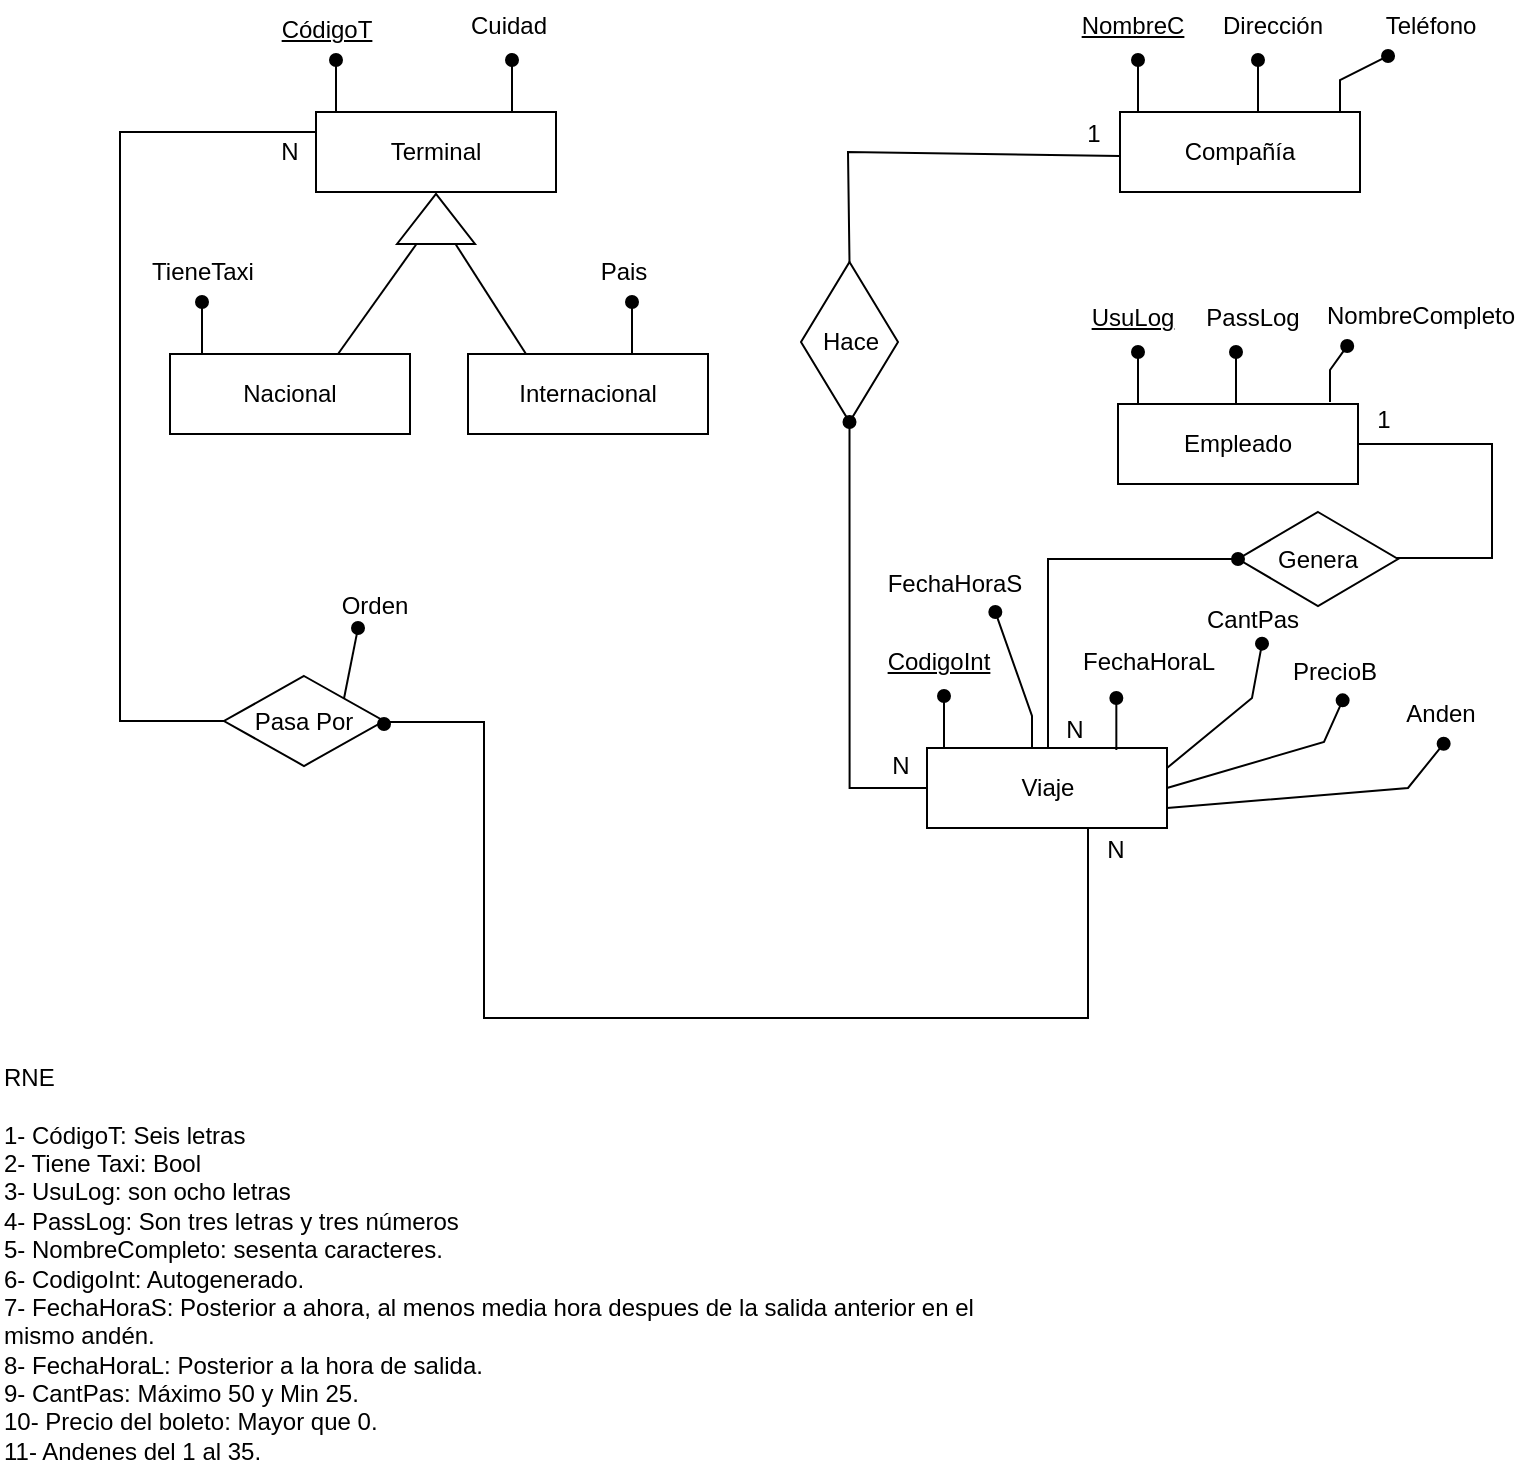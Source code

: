 <mxfile version="22.1.2" type="device" pages="3">
  <diagram name="DER y RNE" id="Z1uul1urp0d_dqrdoPBN">
    <mxGraphModel dx="864" dy="516" grid="0" gridSize="10" guides="1" tooltips="1" connect="1" arrows="1" fold="1" page="1" pageScale="1" pageWidth="1169" pageHeight="827" math="0" shadow="0">
      <root>
        <mxCell id="0" />
        <mxCell id="1" parent="0" />
        <mxCell id="dHT8ltPdQkt1xtioHL3m-11" value="Terminal" style="rounded=0;whiteSpace=wrap;html=1;" parent="1" vertex="1">
          <mxGeometry x="164" y="87" width="120" height="40" as="geometry" />
        </mxCell>
        <mxCell id="dHT8ltPdQkt1xtioHL3m-12" value="" style="triangle;whiteSpace=wrap;html=1;rotation=-90;" parent="1" vertex="1">
          <mxGeometry x="211.5" y="121" width="25" height="39" as="geometry" />
        </mxCell>
        <mxCell id="dHT8ltPdQkt1xtioHL3m-13" value="" style="endArrow=none;html=1;rounded=0;entryX=0;entryY=0.25;entryDx=0;entryDy=0;" parent="1" target="dHT8ltPdQkt1xtioHL3m-12" edge="1">
          <mxGeometry width="50" height="50" relative="1" as="geometry">
            <mxPoint x="175" y="208" as="sourcePoint" />
            <mxPoint x="209" y="156" as="targetPoint" />
          </mxGeometry>
        </mxCell>
        <mxCell id="dHT8ltPdQkt1xtioHL3m-14" value="" style="endArrow=none;html=1;rounded=0;entryX=0;entryY=0.75;entryDx=0;entryDy=0;" parent="1" target="dHT8ltPdQkt1xtioHL3m-12" edge="1">
          <mxGeometry width="50" height="50" relative="1" as="geometry">
            <mxPoint x="269" y="208" as="sourcePoint" />
            <mxPoint x="305" y="195" as="targetPoint" />
          </mxGeometry>
        </mxCell>
        <mxCell id="dHT8ltPdQkt1xtioHL3m-15" value="Nacional" style="rounded=0;whiteSpace=wrap;html=1;" parent="1" vertex="1">
          <mxGeometry x="91" y="208" width="120" height="40" as="geometry" />
        </mxCell>
        <mxCell id="dHT8ltPdQkt1xtioHL3m-16" value="Internacional" style="rounded=0;whiteSpace=wrap;html=1;" parent="1" vertex="1">
          <mxGeometry x="240" y="208" width="120" height="40" as="geometry" />
        </mxCell>
        <mxCell id="dHT8ltPdQkt1xtioHL3m-17" value="" style="endArrow=oval;html=1;rounded=0;endFill=1;" parent="1" edge="1">
          <mxGeometry width="50" height="50" relative="1" as="geometry">
            <mxPoint x="107" y="208" as="sourcePoint" />
            <mxPoint x="107" y="182" as="targetPoint" />
            <Array as="points">
              <mxPoint x="107" y="192" />
            </Array>
          </mxGeometry>
        </mxCell>
        <mxCell id="dHT8ltPdQkt1xtioHL3m-18" value="" style="endArrow=oval;html=1;rounded=0;endFill=1;" parent="1" edge="1">
          <mxGeometry width="50" height="50" relative="1" as="geometry">
            <mxPoint x="322" y="208" as="sourcePoint" />
            <mxPoint x="322" y="182" as="targetPoint" />
            <Array as="points">
              <mxPoint x="322" y="192" />
            </Array>
          </mxGeometry>
        </mxCell>
        <mxCell id="dHT8ltPdQkt1xtioHL3m-20" value="" style="endArrow=oval;html=1;rounded=0;endFill=1;" parent="1" edge="1">
          <mxGeometry width="50" height="50" relative="1" as="geometry">
            <mxPoint x="262" y="87" as="sourcePoint" />
            <mxPoint x="262" y="61" as="targetPoint" />
            <Array as="points">
              <mxPoint x="262" y="71" />
            </Array>
          </mxGeometry>
        </mxCell>
        <mxCell id="dHT8ltPdQkt1xtioHL3m-21" value="" style="endArrow=oval;html=1;rounded=0;endFill=1;" parent="1" edge="1">
          <mxGeometry width="50" height="50" relative="1" as="geometry">
            <mxPoint x="174" y="87" as="sourcePoint" />
            <mxPoint x="174" y="61" as="targetPoint" />
            <Array as="points">
              <mxPoint x="174" y="71" />
            </Array>
          </mxGeometry>
        </mxCell>
        <mxCell id="dHT8ltPdQkt1xtioHL3m-22" value="Cuidad" style="text;html=1;align=center;verticalAlign=middle;resizable=0;points=[];autosize=1;strokeColor=none;fillColor=none;" parent="1" vertex="1">
          <mxGeometry x="232" y="31" width="56" height="26" as="geometry" />
        </mxCell>
        <mxCell id="dHT8ltPdQkt1xtioHL3m-23" value="&lt;u&gt;CódigoT&lt;/u&gt;" style="text;html=1;align=center;verticalAlign=middle;resizable=0;points=[];autosize=1;strokeColor=none;fillColor=none;" parent="1" vertex="1">
          <mxGeometry x="137" y="33" width="63" height="26" as="geometry" />
        </mxCell>
        <mxCell id="dHT8ltPdQkt1xtioHL3m-24" value="&lt;div style=&quot;&quot;&gt;&lt;span style=&quot;background-color: initial;&quot;&gt;RNE&lt;/span&gt;&lt;/div&gt;&lt;div style=&quot;&quot;&gt;&lt;span style=&quot;background-color: initial;&quot;&gt;&lt;br&gt;&lt;/span&gt;&lt;/div&gt;&lt;div style=&quot;&quot;&gt;&lt;span style=&quot;background-color: initial;&quot;&gt;1- CódigoT: Seis letras&lt;/span&gt;&lt;/div&gt;&lt;div style=&quot;&quot;&gt;&lt;span style=&quot;background-color: initial;&quot;&gt;2- Tiene Taxi: Bool&lt;/span&gt;&lt;/div&gt;&lt;div style=&quot;&quot;&gt;&lt;span style=&quot;background-color: initial;&quot;&gt;3- UsuLog: son ocho letras&lt;/span&gt;&lt;/div&gt;&lt;div style=&quot;&quot;&gt;&lt;span style=&quot;background-color: initial;&quot;&gt;4- PassLog: Son tres letras y tres números&lt;/span&gt;&lt;/div&gt;&lt;div style=&quot;&quot;&gt;&lt;span style=&quot;background-color: initial;&quot;&gt;5- NombreCompleto: sesenta caracteres.&lt;/span&gt;&lt;/div&gt;&lt;div style=&quot;&quot;&gt;&lt;span style=&quot;background-color: initial;&quot;&gt;6- CodigoInt: Autogenerado.&lt;/span&gt;&lt;/div&gt;&lt;div style=&quot;&quot;&gt;&lt;span style=&quot;background-color: initial;&quot;&gt;7- FechaHoraS: Posterior a ahora, al menos media hora despues de la salida anterior en el mismo andén.&lt;/span&gt;&lt;/div&gt;&lt;div style=&quot;&quot;&gt;&lt;span style=&quot;background-color: initial;&quot;&gt;8- FechaHoraL: Posterior a la hora de salida.&lt;/span&gt;&lt;/div&gt;&lt;div style=&quot;&quot;&gt;&lt;span style=&quot;background-color: initial;&quot;&gt;9- CantPas: Máximo 50 y Min 25.&lt;/span&gt;&lt;/div&gt;&lt;div style=&quot;&quot;&gt;&lt;span style=&quot;background-color: initial;&quot;&gt;10- Precio del boleto: Mayor que 0.&lt;/span&gt;&lt;/div&gt;&lt;div style=&quot;&quot;&gt;&lt;span style=&quot;background-color: initial;&quot;&gt;11- Andenes del 1 al 35.&lt;/span&gt;&lt;/div&gt;" style="text;html=1;strokeColor=none;fillColor=none;align=left;verticalAlign=middle;whiteSpace=wrap;rounded=0;" parent="1" vertex="1">
          <mxGeometry x="6" y="560" width="509" height="205" as="geometry" />
        </mxCell>
        <mxCell id="dHT8ltPdQkt1xtioHL3m-25" value="TieneTaxi" style="text;html=1;align=center;verticalAlign=middle;resizable=0;points=[];autosize=1;strokeColor=none;fillColor=none;" parent="1" vertex="1">
          <mxGeometry x="72" y="154" width="69" height="26" as="geometry" />
        </mxCell>
        <mxCell id="dHT8ltPdQkt1xtioHL3m-26" value="Pais" style="text;html=1;strokeColor=none;fillColor=none;align=center;verticalAlign=middle;whiteSpace=wrap;rounded=0;" parent="1" vertex="1">
          <mxGeometry x="288" y="152" width="60" height="30" as="geometry" />
        </mxCell>
        <mxCell id="dHT8ltPdQkt1xtioHL3m-27" value="Compañía" style="rounded=0;whiteSpace=wrap;html=1;" parent="1" vertex="1">
          <mxGeometry x="566" y="87" width="120" height="40" as="geometry" />
        </mxCell>
        <mxCell id="dHT8ltPdQkt1xtioHL3m-28" value="" style="endArrow=oval;html=1;rounded=0;endFill=1;" parent="1" edge="1">
          <mxGeometry width="50" height="50" relative="1" as="geometry">
            <mxPoint x="575" y="87" as="sourcePoint" />
            <mxPoint x="575" y="61" as="targetPoint" />
            <Array as="points">
              <mxPoint x="575" y="71" />
            </Array>
          </mxGeometry>
        </mxCell>
        <mxCell id="dHT8ltPdQkt1xtioHL3m-29" value="&lt;u&gt;NombreC&lt;/u&gt;" style="text;html=1;align=center;verticalAlign=middle;resizable=0;points=[];autosize=1;strokeColor=none;fillColor=none;" parent="1" vertex="1">
          <mxGeometry x="537" y="31" width="69" height="26" as="geometry" />
        </mxCell>
        <mxCell id="dHT8ltPdQkt1xtioHL3m-30" value="Dirección" style="text;html=1;align=center;verticalAlign=middle;resizable=0;points=[];autosize=1;strokeColor=none;fillColor=none;" parent="1" vertex="1">
          <mxGeometry x="608" y="31" width="68" height="26" as="geometry" />
        </mxCell>
        <mxCell id="dHT8ltPdQkt1xtioHL3m-31" value="Teléfono" style="text;html=1;align=center;verticalAlign=middle;resizable=0;points=[];autosize=1;strokeColor=none;fillColor=none;" parent="1" vertex="1">
          <mxGeometry x="689" y="31" width="63" height="26" as="geometry" />
        </mxCell>
        <mxCell id="dHT8ltPdQkt1xtioHL3m-32" value="" style="endArrow=oval;html=1;rounded=0;endFill=1;" parent="1" edge="1">
          <mxGeometry width="50" height="50" relative="1" as="geometry">
            <mxPoint x="635" y="87" as="sourcePoint" />
            <mxPoint x="635" y="61" as="targetPoint" />
            <Array as="points">
              <mxPoint x="635" y="71" />
            </Array>
          </mxGeometry>
        </mxCell>
        <mxCell id="dHT8ltPdQkt1xtioHL3m-33" value="" style="endArrow=oval;html=1;rounded=0;endFill=1;entryX=0.175;entryY=1.077;entryDx=0;entryDy=0;entryPerimeter=0;" parent="1" target="dHT8ltPdQkt1xtioHL3m-31" edge="1">
          <mxGeometry width="50" height="50" relative="1" as="geometry">
            <mxPoint x="676" y="87" as="sourcePoint" />
            <mxPoint x="676" y="61" as="targetPoint" />
            <Array as="points">
              <mxPoint x="676" y="71" />
            </Array>
          </mxGeometry>
        </mxCell>
        <mxCell id="dHT8ltPdQkt1xtioHL3m-34" value="Empleado" style="rounded=0;whiteSpace=wrap;html=1;" parent="1" vertex="1">
          <mxGeometry x="565" y="233" width="120" height="40" as="geometry" />
        </mxCell>
        <mxCell id="dHT8ltPdQkt1xtioHL3m-36" value="Viaje" style="rounded=0;whiteSpace=wrap;html=1;" parent="1" vertex="1">
          <mxGeometry x="469.5" y="405" width="120" height="40" as="geometry" />
        </mxCell>
        <mxCell id="dHT8ltPdQkt1xtioHL3m-41" value="" style="endArrow=oval;html=1;rounded=0;endFill=1;" parent="1" edge="1">
          <mxGeometry width="50" height="50" relative="1" as="geometry">
            <mxPoint x="575" y="233" as="sourcePoint" />
            <mxPoint x="575" y="207" as="targetPoint" />
            <Array as="points">
              <mxPoint x="575" y="217" />
            </Array>
          </mxGeometry>
        </mxCell>
        <mxCell id="dHT8ltPdQkt1xtioHL3m-42" value="&lt;u&gt;UsuLog&lt;/u&gt;" style="text;html=1;align=center;verticalAlign=middle;resizable=0;points=[];autosize=1;strokeColor=none;fillColor=none;" parent="1" vertex="1">
          <mxGeometry x="542" y="177" width="59" height="26" as="geometry" />
        </mxCell>
        <mxCell id="dHT8ltPdQkt1xtioHL3m-43" value="" style="endArrow=oval;html=1;rounded=0;endFill=1;" parent="1" edge="1">
          <mxGeometry width="50" height="50" relative="1" as="geometry">
            <mxPoint x="624" y="233" as="sourcePoint" />
            <mxPoint x="624" y="207" as="targetPoint" />
            <Array as="points">
              <mxPoint x="624" y="217" />
            </Array>
          </mxGeometry>
        </mxCell>
        <mxCell id="dHT8ltPdQkt1xtioHL3m-44" value="PassLog" style="text;html=1;align=center;verticalAlign=middle;resizable=0;points=[];autosize=1;strokeColor=none;fillColor=none;" parent="1" vertex="1">
          <mxGeometry x="599" y="177" width="65" height="26" as="geometry" />
        </mxCell>
        <mxCell id="dHT8ltPdQkt1xtioHL3m-45" value="" style="endArrow=oval;html=1;rounded=0;endFill=1;entryX=0.175;entryY=1.077;entryDx=0;entryDy=0;entryPerimeter=0;" parent="1" target="dHT8ltPdQkt1xtioHL3m-46" edge="1">
          <mxGeometry width="50" height="50" relative="1" as="geometry">
            <mxPoint x="671" y="232" as="sourcePoint" />
            <mxPoint x="671" y="206" as="targetPoint" />
            <Array as="points">
              <mxPoint x="671" y="216" />
            </Array>
          </mxGeometry>
        </mxCell>
        <mxCell id="dHT8ltPdQkt1xtioHL3m-46" value="NombreCompleto" style="text;html=1;align=center;verticalAlign=middle;resizable=0;points=[];autosize=1;strokeColor=none;fillColor=none;" parent="1" vertex="1">
          <mxGeometry x="660" y="176" width="112" height="26" as="geometry" />
        </mxCell>
        <mxCell id="pLTRQCfapahyinS-wlkR-1" value="" style="endArrow=oval;html=1;rounded=0;endFill=1;" parent="1" edge="1">
          <mxGeometry width="50" height="50" relative="1" as="geometry">
            <mxPoint x="478" y="405" as="sourcePoint" />
            <mxPoint x="478" y="379" as="targetPoint" />
            <Array as="points">
              <mxPoint x="478" y="389" />
            </Array>
          </mxGeometry>
        </mxCell>
        <mxCell id="pLTRQCfapahyinS-wlkR-2" value="&lt;u&gt;CodigoInt&lt;/u&gt;" style="text;html=1;align=center;verticalAlign=middle;resizable=0;points=[];autosize=1;strokeColor=none;fillColor=none;" parent="1" vertex="1">
          <mxGeometry x="440" y="349" width="69" height="26" as="geometry" />
        </mxCell>
        <mxCell id="pLTRQCfapahyinS-wlkR-3" value="Anden" style="text;html=1;align=center;verticalAlign=middle;resizable=0;points=[];autosize=1;strokeColor=none;fillColor=none;" parent="1" vertex="1">
          <mxGeometry x="699" y="375" width="53" height="26" as="geometry" />
        </mxCell>
        <mxCell id="pLTRQCfapahyinS-wlkR-4" value="" style="endArrow=oval;html=1;rounded=0;endFill=1;exitX=1;exitY=0.75;exitDx=0;exitDy=0;entryX=0.544;entryY=1.071;entryDx=0;entryDy=0;entryPerimeter=0;" parent="1" source="dHT8ltPdQkt1xtioHL3m-36" target="pLTRQCfapahyinS-wlkR-3" edge="1">
          <mxGeometry width="50" height="50" relative="1" as="geometry">
            <mxPoint x="742" y="452" as="sourcePoint" />
            <mxPoint x="742" y="426" as="targetPoint" />
            <Array as="points">
              <mxPoint x="710" y="425" />
            </Array>
          </mxGeometry>
        </mxCell>
        <mxCell id="pLTRQCfapahyinS-wlkR-5" value="PrecioB" style="text;html=1;align=center;verticalAlign=middle;resizable=0;points=[];autosize=1;strokeColor=none;fillColor=none;" parent="1" vertex="1">
          <mxGeometry x="643" y="354" width="60" height="26" as="geometry" />
        </mxCell>
        <mxCell id="pLTRQCfapahyinS-wlkR-6" value="" style="endArrow=oval;html=1;rounded=0;endFill=1;exitX=1;exitY=0.5;exitDx=0;exitDy=0;entryX=0.572;entryY=1.045;entryDx=0;entryDy=0;entryPerimeter=0;" parent="1" source="dHT8ltPdQkt1xtioHL3m-36" target="pLTRQCfapahyinS-wlkR-5" edge="1">
          <mxGeometry width="50" height="50" relative="1" as="geometry">
            <mxPoint x="696" y="426" as="sourcePoint" />
            <mxPoint x="696" y="400" as="targetPoint" />
            <Array as="points">
              <mxPoint x="668" y="402" />
            </Array>
          </mxGeometry>
        </mxCell>
        <mxCell id="pLTRQCfapahyinS-wlkR-7" value="CantPas" style="text;html=1;align=center;verticalAlign=middle;resizable=0;points=[];autosize=1;strokeColor=none;fillColor=none;" parent="1" vertex="1">
          <mxGeometry x="599.5" y="328" width="64" height="26" as="geometry" />
        </mxCell>
        <mxCell id="pLTRQCfapahyinS-wlkR-8" value="" style="endArrow=oval;html=1;rounded=0;endFill=1;exitX=1;exitY=0.25;exitDx=0;exitDy=0;entryX=0.586;entryY=0.955;entryDx=0;entryDy=0;entryPerimeter=0;" parent="1" source="dHT8ltPdQkt1xtioHL3m-36" target="pLTRQCfapahyinS-wlkR-7" edge="1">
          <mxGeometry width="50" height="50" relative="1" as="geometry">
            <mxPoint x="646" y="404" as="sourcePoint" />
            <mxPoint x="646" y="378" as="targetPoint" />
            <Array as="points">
              <mxPoint x="632" y="380" />
            </Array>
          </mxGeometry>
        </mxCell>
        <mxCell id="pLTRQCfapahyinS-wlkR-9" value="FechaHoraL" style="text;html=1;align=center;verticalAlign=middle;resizable=0;points=[];autosize=1;strokeColor=none;fillColor=none;" parent="1" vertex="1">
          <mxGeometry x="538" y="349" width="84" height="26" as="geometry" />
        </mxCell>
        <mxCell id="pLTRQCfapahyinS-wlkR-10" value="" style="endArrow=oval;html=1;rounded=0;endFill=1;" parent="1" edge="1">
          <mxGeometry width="50" height="50" relative="1" as="geometry">
            <mxPoint x="564.17" y="406" as="sourcePoint" />
            <mxPoint x="564.17" y="380" as="targetPoint" />
            <Array as="points">
              <mxPoint x="564.17" y="390" />
            </Array>
          </mxGeometry>
        </mxCell>
        <mxCell id="pLTRQCfapahyinS-wlkR-12" value="" style="endArrow=oval;html=1;rounded=0;endFill=1;entryX=0.749;entryY=1.038;entryDx=0;entryDy=0;entryPerimeter=0;" parent="1" target="pLTRQCfapahyinS-wlkR-13" edge="1">
          <mxGeometry width="50" height="50" relative="1" as="geometry">
            <mxPoint x="522" y="405" as="sourcePoint" />
            <mxPoint x="522" y="345" as="targetPoint" />
            <Array as="points">
              <mxPoint x="522" y="389" />
            </Array>
          </mxGeometry>
        </mxCell>
        <mxCell id="pLTRQCfapahyinS-wlkR-13" value="FechaHoraS" style="text;html=1;align=center;verticalAlign=middle;resizable=0;points=[];autosize=1;strokeColor=none;fillColor=none;" parent="1" vertex="1">
          <mxGeometry x="440" y="310" width="85" height="26" as="geometry" />
        </mxCell>
        <mxCell id="pLTRQCfapahyinS-wlkR-19" value="N" style="text;html=1;strokeColor=none;fillColor=none;align=center;verticalAlign=middle;whiteSpace=wrap;rounded=0;" parent="1" vertex="1">
          <mxGeometry x="442.5" y="405" width="27" height="18" as="geometry" />
        </mxCell>
        <mxCell id="pLTRQCfapahyinS-wlkR-20" value="1" style="text;html=1;strokeColor=none;fillColor=none;align=center;verticalAlign=middle;whiteSpace=wrap;rounded=0;" parent="1" vertex="1">
          <mxGeometry x="540" y="87" width="26" height="22" as="geometry" />
        </mxCell>
        <mxCell id="pLTRQCfapahyinS-wlkR-21" value="N" style="text;html=1;strokeColor=none;fillColor=none;align=center;verticalAlign=middle;whiteSpace=wrap;rounded=0;" parent="1" vertex="1">
          <mxGeometry x="530" y="387" width="27" height="18" as="geometry" />
        </mxCell>
        <mxCell id="pLTRQCfapahyinS-wlkR-22" value="1" style="text;html=1;strokeColor=none;fillColor=none;align=center;verticalAlign=middle;whiteSpace=wrap;rounded=0;" parent="1" vertex="1">
          <mxGeometry x="685" y="230" width="26" height="22" as="geometry" />
        </mxCell>
        <mxCell id="6JVq42SaULFODe7dzYxn-10" style="edgeStyle=orthogonalEdgeStyle;rounded=0;orthogonalLoop=1;jettySize=auto;html=1;exitX=0;exitY=1;exitDx=0;exitDy=0;entryX=1;entryY=0.5;entryDx=0;entryDy=0;endArrow=none;endFill=0;" parent="1" target="6JVq42SaULFODe7dzYxn-8" edge="1">
          <mxGeometry relative="1" as="geometry">
            <mxPoint x="200" y="393" as="sourcePoint" />
            <Array as="points">
              <mxPoint x="200" y="392" />
            </Array>
          </mxGeometry>
        </mxCell>
        <mxCell id="6JVq42SaULFODe7dzYxn-3" style="edgeStyle=orthogonalEdgeStyle;rounded=0;orthogonalLoop=1;jettySize=auto;html=1;exitX=0;exitY=0.25;exitDx=0;exitDy=0;entryX=0;entryY=0.5;entryDx=0;entryDy=0;endArrow=none;endFill=0;" parent="1" source="dHT8ltPdQkt1xtioHL3m-11" target="6JVq42SaULFODe7dzYxn-8" edge="1">
          <mxGeometry relative="1" as="geometry">
            <mxPoint x="-69.5" y="81" as="sourcePoint" />
            <mxPoint x="83" y="402" as="targetPoint" />
            <Array as="points">
              <mxPoint x="66" y="97" />
              <mxPoint x="66" y="392" />
            </Array>
          </mxGeometry>
        </mxCell>
        <mxCell id="6JVq42SaULFODe7dzYxn-5" value="N" style="text;html=1;strokeColor=none;fillColor=none;align=center;verticalAlign=middle;whiteSpace=wrap;rounded=0;" parent="1" vertex="1">
          <mxGeometry x="551" y="445" width="26" height="22" as="geometry" />
        </mxCell>
        <mxCell id="6JVq42SaULFODe7dzYxn-7" value="N" style="text;html=1;strokeColor=none;fillColor=none;align=center;verticalAlign=middle;whiteSpace=wrap;rounded=0;" parent="1" vertex="1">
          <mxGeometry x="138" y="96" width="26" height="22" as="geometry" />
        </mxCell>
        <mxCell id="6JVq42SaULFODe7dzYxn-8" value="Pasa Por" style="rhombus;whiteSpace=wrap;html=1;" parent="1" vertex="1">
          <mxGeometry x="118" y="369" width="80" height="45" as="geometry" />
        </mxCell>
        <mxCell id="6JVq42SaULFODe7dzYxn-12" value="Hace" style="rhombus;whiteSpace=wrap;html=1;" parent="1" vertex="1">
          <mxGeometry x="406.5" y="162" width="48.5" height="80" as="geometry" />
        </mxCell>
        <mxCell id="6JVq42SaULFODe7dzYxn-13" value="Genera" style="rhombus;whiteSpace=wrap;html=1;" parent="1" vertex="1">
          <mxGeometry x="625" y="287" width="80" height="47" as="geometry" />
        </mxCell>
        <mxCell id="UAgWaznahI6fwLtvt7P6-5" value="" style="endArrow=oval;html=1;rounded=0;endFill=1;exitX=1;exitY=0;exitDx=0;exitDy=0;entryX=0.353;entryY=0.942;entryDx=0;entryDy=0;entryPerimeter=0;" parent="1" source="6JVq42SaULFODe7dzYxn-8" target="UAgWaznahI6fwLtvt7P6-6" edge="1">
          <mxGeometry width="50" height="50" relative="1" as="geometry">
            <mxPoint x="159" y="349" as="sourcePoint" />
            <mxPoint x="159" y="323" as="targetPoint" />
            <Array as="points" />
          </mxGeometry>
        </mxCell>
        <mxCell id="UAgWaznahI6fwLtvt7P6-6" value="Orden" style="text;html=1;align=center;verticalAlign=middle;resizable=0;points=[];autosize=1;strokeColor=none;fillColor=none;" parent="1" vertex="1">
          <mxGeometry x="167" y="320.5" width="51" height="26" as="geometry" />
        </mxCell>
        <mxCell id="6JVq42SaULFODe7dzYxn-14" value="" style="edgeStyle=orthogonalEdgeStyle;rounded=0;orthogonalLoop=1;jettySize=auto;html=1;endArrow=none;endFill=0;startArrow=none;startFill=0;" parent="1" source="dHT8ltPdQkt1xtioHL3m-34" target="6JVq42SaULFODe7dzYxn-13" edge="1">
          <mxGeometry relative="1" as="geometry">
            <Array as="points">
              <mxPoint x="752" y="253" />
              <mxPoint x="752" y="310" />
            </Array>
            <mxPoint x="685" y="253" as="sourcePoint" />
            <mxPoint x="530" y="405" as="targetPoint" />
          </mxGeometry>
        </mxCell>
        <mxCell id="UAgWaznahI6fwLtvt7P6-10" value="" style="endArrow=none;html=1;rounded=0;entryX=1;entryY=1;entryDx=0;entryDy=0;exitX=0.5;exitY=0;exitDx=0;exitDy=0;endFill=0;startArrow=none;startFill=0;" parent="1" source="6JVq42SaULFODe7dzYxn-12" target="pLTRQCfapahyinS-wlkR-20" edge="1">
          <mxGeometry width="50" height="50" relative="1" as="geometry">
            <mxPoint x="427" y="117" as="sourcePoint" />
            <mxPoint x="485" y="93" as="targetPoint" />
            <Array as="points">
              <mxPoint x="430" y="107" />
            </Array>
          </mxGeometry>
        </mxCell>
        <mxCell id="6JVq42SaULFODe7dzYxn-4" style="edgeStyle=orthogonalEdgeStyle;rounded=0;orthogonalLoop=1;jettySize=auto;html=1;entryX=1;entryY=1;entryDx=0;entryDy=0;endArrow=none;endFill=0;startArrow=oval;startFill=1;" parent="1" target="dHT8ltPdQkt1xtioHL3m-36" edge="1">
          <mxGeometry relative="1" as="geometry">
            <mxPoint x="198" y="393" as="sourcePoint" />
            <mxPoint x="264.98" y="709" as="targetPoint" />
            <Array as="points">
              <mxPoint x="198" y="392" />
              <mxPoint x="248" y="392" />
              <mxPoint x="248" y="540" />
              <mxPoint x="550" y="540" />
              <mxPoint x="550" y="445" />
            </Array>
          </mxGeometry>
        </mxCell>
        <mxCell id="UAgWaznahI6fwLtvt7P6-11" style="edgeStyle=orthogonalEdgeStyle;rounded=0;orthogonalLoop=1;jettySize=auto;html=1;entryX=0;entryY=0.5;entryDx=0;entryDy=0;endArrow=none;endFill=0;startArrow=oval;startFill=1;exitX=0.5;exitY=1;exitDx=0;exitDy=0;" parent="1" source="6JVq42SaULFODe7dzYxn-12" target="dHT8ltPdQkt1xtioHL3m-36" edge="1">
          <mxGeometry relative="1" as="geometry" />
        </mxCell>
        <mxCell id="pLTRQCfapahyinS-wlkR-14" style="edgeStyle=orthogonalEdgeStyle;rounded=0;orthogonalLoop=1;jettySize=auto;html=1;endArrow=none;endFill=0;startArrow=oval;startFill=1;" parent="1" source="6JVq42SaULFODe7dzYxn-13" target="dHT8ltPdQkt1xtioHL3m-36" edge="1">
          <mxGeometry relative="1" as="geometry">
            <Array as="points">
              <mxPoint x="530" y="310" />
            </Array>
          </mxGeometry>
        </mxCell>
      </root>
    </mxGraphModel>
  </diagram>
  <diagram id="sOCqWpG3oRyFiIqFcUFs" name="ModeloConceptual">
    <mxGraphModel dx="864" dy="516" grid="0" gridSize="10" guides="1" tooltips="1" connect="1" arrows="1" fold="1" page="1" pageScale="1" pageWidth="2336" pageHeight="1654" math="0" shadow="0">
      <root>
        <mxCell id="0" />
        <mxCell id="1" parent="0" />
        <mxCell id="unICOobO97y4a1Y6WrZY-1" value="&lt;i&gt;Terminal&lt;/i&gt;" style="swimlane;fontStyle=1;align=center;verticalAlign=top;childLayout=stackLayout;horizontal=1;startSize=26;horizontalStack=0;resizeParent=1;resizeParentMax=0;resizeLast=0;collapsible=1;marginBottom=0;whiteSpace=wrap;html=1;" parent="1" vertex="1">
          <mxGeometry x="338" y="200" width="160" height="102" as="geometry" />
        </mxCell>
        <mxCell id="unICOobO97y4a1Y6WrZY-2" value="CodigoT: string&lt;br&gt;Ciudad: string" style="text;strokeColor=none;fillColor=none;align=left;verticalAlign=top;spacingLeft=4;spacingRight=4;overflow=hidden;rotatable=0;points=[[0,0.5],[1,0.5]];portConstraint=eastwest;whiteSpace=wrap;html=1;" parent="unICOobO97y4a1Y6WrZY-1" vertex="1">
          <mxGeometry y="26" width="160" height="42" as="geometry" />
        </mxCell>
        <mxCell id="unICOobO97y4a1Y6WrZY-3" value="" style="line;strokeWidth=1;fillColor=none;align=left;verticalAlign=middle;spacingTop=-1;spacingLeft=3;spacingRight=3;rotatable=0;labelPosition=right;points=[];portConstraint=eastwest;strokeColor=inherit;" parent="unICOobO97y4a1Y6WrZY-1" vertex="1">
          <mxGeometry y="68" width="160" height="8" as="geometry" />
        </mxCell>
        <mxCell id="unICOobO97y4a1Y6WrZY-4" value="." style="text;strokeColor=none;fillColor=none;align=left;verticalAlign=top;spacingLeft=4;spacingRight=4;overflow=hidden;rotatable=0;points=[[0,0.5],[1,0.5]];portConstraint=eastwest;whiteSpace=wrap;html=1;" parent="unICOobO97y4a1Y6WrZY-1" vertex="1">
          <mxGeometry y="76" width="160" height="26" as="geometry" />
        </mxCell>
        <mxCell id="XJzrkxZ9F8VvudIppxMA-1" value="" style="triangle;whiteSpace=wrap;html=1;rotation=-90;" parent="1" vertex="1">
          <mxGeometry x="405.5" y="276.5" width="29" height="80" as="geometry" />
        </mxCell>
        <mxCell id="XJzrkxZ9F8VvudIppxMA-2" value="Nacional" style="swimlane;fontStyle=1;align=center;verticalAlign=top;childLayout=stackLayout;horizontal=1;startSize=26;horizontalStack=0;resizeParent=1;resizeParentMax=0;resizeLast=0;collapsible=1;marginBottom=0;whiteSpace=wrap;html=1;" parent="1" vertex="1">
          <mxGeometry x="205" y="401" width="160" height="86" as="geometry" />
        </mxCell>
        <mxCell id="XJzrkxZ9F8VvudIppxMA-3" value="- TieneTaxi: bool" style="text;strokeColor=none;fillColor=none;align=left;verticalAlign=top;spacingLeft=4;spacingRight=4;overflow=hidden;rotatable=0;points=[[0,0.5],[1,0.5]];portConstraint=eastwest;whiteSpace=wrap;html=1;" parent="XJzrkxZ9F8VvudIppxMA-2" vertex="1">
          <mxGeometry y="26" width="160" height="26" as="geometry" />
        </mxCell>
        <mxCell id="XJzrkxZ9F8VvudIppxMA-4" value="" style="line;strokeWidth=1;fillColor=none;align=left;verticalAlign=middle;spacingTop=-1;spacingLeft=3;spacingRight=3;rotatable=0;labelPosition=right;points=[];portConstraint=eastwest;strokeColor=inherit;" parent="XJzrkxZ9F8VvudIppxMA-2" vertex="1">
          <mxGeometry y="52" width="160" height="8" as="geometry" />
        </mxCell>
        <mxCell id="XJzrkxZ9F8VvudIppxMA-5" value="." style="text;strokeColor=none;fillColor=none;align=left;verticalAlign=top;spacingLeft=4;spacingRight=4;overflow=hidden;rotatable=0;points=[[0,0.5],[1,0.5]];portConstraint=eastwest;whiteSpace=wrap;html=1;" parent="XJzrkxZ9F8VvudIppxMA-2" vertex="1">
          <mxGeometry y="60" width="160" height="26" as="geometry" />
        </mxCell>
        <mxCell id="XJzrkxZ9F8VvudIppxMA-6" value="Internacional" style="swimlane;fontStyle=1;align=center;verticalAlign=top;childLayout=stackLayout;horizontal=1;startSize=26;horizontalStack=0;resizeParent=1;resizeParentMax=0;resizeLast=0;collapsible=1;marginBottom=0;whiteSpace=wrap;html=1;" parent="1" vertex="1">
          <mxGeometry x="469" y="401" width="160" height="86" as="geometry" />
        </mxCell>
        <mxCell id="XJzrkxZ9F8VvudIppxMA-7" value="- Pais: string" style="text;strokeColor=none;fillColor=none;align=left;verticalAlign=top;spacingLeft=4;spacingRight=4;overflow=hidden;rotatable=0;points=[[0,0.5],[1,0.5]];portConstraint=eastwest;whiteSpace=wrap;html=1;" parent="XJzrkxZ9F8VvudIppxMA-6" vertex="1">
          <mxGeometry y="26" width="160" height="26" as="geometry" />
        </mxCell>
        <mxCell id="XJzrkxZ9F8VvudIppxMA-8" value="" style="line;strokeWidth=1;fillColor=none;align=left;verticalAlign=middle;spacingTop=-1;spacingLeft=3;spacingRight=3;rotatable=0;labelPosition=right;points=[];portConstraint=eastwest;strokeColor=inherit;" parent="XJzrkxZ9F8VvudIppxMA-6" vertex="1">
          <mxGeometry y="52" width="160" height="8" as="geometry" />
        </mxCell>
        <mxCell id="XJzrkxZ9F8VvudIppxMA-9" value="." style="text;strokeColor=none;fillColor=none;align=left;verticalAlign=top;spacingLeft=4;spacingRight=4;overflow=hidden;rotatable=0;points=[[0,0.5],[1,0.5]];portConstraint=eastwest;whiteSpace=wrap;html=1;" parent="XJzrkxZ9F8VvudIppxMA-6" vertex="1">
          <mxGeometry y="60" width="160" height="26" as="geometry" />
        </mxCell>
        <mxCell id="XJzrkxZ9F8VvudIppxMA-10" value="" style="endArrow=none;html=1;rounded=0;entryX=-0.034;entryY=0.013;entryDx=0;entryDy=0;entryPerimeter=0;exitX=0.75;exitY=0;exitDx=0;exitDy=0;" parent="1" source="XJzrkxZ9F8VvudIppxMA-2" target="XJzrkxZ9F8VvudIppxMA-1" edge="1">
          <mxGeometry width="50" height="50" relative="1" as="geometry">
            <mxPoint x="342" y="388" as="sourcePoint" />
            <mxPoint x="392" y="338" as="targetPoint" />
          </mxGeometry>
        </mxCell>
        <mxCell id="XJzrkxZ9F8VvudIppxMA-11" value="" style="endArrow=none;html=1;rounded=0;entryX=-0.034;entryY=0.988;entryDx=0;entryDy=0;entryPerimeter=0;exitX=0.25;exitY=0;exitDx=0;exitDy=0;" parent="1" source="XJzrkxZ9F8VvudIppxMA-6" target="XJzrkxZ9F8VvudIppxMA-1" edge="1">
          <mxGeometry width="50" height="50" relative="1" as="geometry">
            <mxPoint x="308" y="411" as="sourcePoint" />
            <mxPoint x="391" y="342" as="targetPoint" />
          </mxGeometry>
        </mxCell>
        <mxCell id="XDkZ_OzsSqJpL-gzqjes-1" value="Compania" style="swimlane;fontStyle=1;align=center;verticalAlign=top;childLayout=stackLayout;horizontal=1;startSize=26;horizontalStack=0;resizeParent=1;resizeParentMax=0;resizeLast=0;collapsible=1;marginBottom=0;whiteSpace=wrap;html=1;" parent="1" vertex="1">
          <mxGeometry x="906" y="200" width="160" height="118" as="geometry" />
        </mxCell>
        <mxCell id="XDkZ_OzsSqJpL-gzqjes-2" value="- NombreC: string&lt;br&gt;- Telefono: string&lt;br&gt;- Dirección: string" style="text;strokeColor=none;fillColor=none;align=left;verticalAlign=top;spacingLeft=4;spacingRight=4;overflow=hidden;rotatable=0;points=[[0,0.5],[1,0.5]];portConstraint=eastwest;whiteSpace=wrap;html=1;" parent="XDkZ_OzsSqJpL-gzqjes-1" vertex="1">
          <mxGeometry y="26" width="160" height="58" as="geometry" />
        </mxCell>
        <mxCell id="XDkZ_OzsSqJpL-gzqjes-3" value="" style="line;strokeWidth=1;fillColor=none;align=left;verticalAlign=middle;spacingTop=-1;spacingLeft=3;spacingRight=3;rotatable=0;labelPosition=right;points=[];portConstraint=eastwest;strokeColor=inherit;" parent="XDkZ_OzsSqJpL-gzqjes-1" vertex="1">
          <mxGeometry y="84" width="160" height="8" as="geometry" />
        </mxCell>
        <mxCell id="XDkZ_OzsSqJpL-gzqjes-4" value="." style="text;strokeColor=none;fillColor=none;align=left;verticalAlign=top;spacingLeft=4;spacingRight=4;overflow=hidden;rotatable=0;points=[[0,0.5],[1,0.5]];portConstraint=eastwest;whiteSpace=wrap;html=1;" parent="XDkZ_OzsSqJpL-gzqjes-1" vertex="1">
          <mxGeometry y="92" width="160" height="26" as="geometry" />
        </mxCell>
        <mxCell id="i2ggay42AE6h01u27TfG-1" value="Empleado" style="swimlane;fontStyle=1;align=center;verticalAlign=top;childLayout=stackLayout;horizontal=1;startSize=26;horizontalStack=0;resizeParent=1;resizeParentMax=0;resizeLast=0;collapsible=1;marginBottom=0;whiteSpace=wrap;html=1;" parent="1" vertex="1">
          <mxGeometry x="906" y="401" width="160" height="118" as="geometry" />
        </mxCell>
        <mxCell id="i2ggay42AE6h01u27TfG-2" value="- UsuLog: string&lt;br&gt;- PasLog: string&lt;br&gt;- NombreCompleto: string" style="text;strokeColor=none;fillColor=none;align=left;verticalAlign=top;spacingLeft=4;spacingRight=4;overflow=hidden;rotatable=0;points=[[0,0.5],[1,0.5]];portConstraint=eastwest;whiteSpace=wrap;html=1;" parent="i2ggay42AE6h01u27TfG-1" vertex="1">
          <mxGeometry y="26" width="160" height="58" as="geometry" />
        </mxCell>
        <mxCell id="i2ggay42AE6h01u27TfG-3" value="" style="line;strokeWidth=1;fillColor=none;align=left;verticalAlign=middle;spacingTop=-1;spacingLeft=3;spacingRight=3;rotatable=0;labelPosition=right;points=[];portConstraint=eastwest;strokeColor=inherit;" parent="i2ggay42AE6h01u27TfG-1" vertex="1">
          <mxGeometry y="84" width="160" height="8" as="geometry" />
        </mxCell>
        <mxCell id="i2ggay42AE6h01u27TfG-4" value="." style="text;strokeColor=none;fillColor=none;align=left;verticalAlign=top;spacingLeft=4;spacingRight=4;overflow=hidden;rotatable=0;points=[[0,0.5],[1,0.5]];portConstraint=eastwest;whiteSpace=wrap;html=1;" parent="i2ggay42AE6h01u27TfG-1" vertex="1">
          <mxGeometry y="92" width="160" height="26" as="geometry" />
        </mxCell>
        <mxCell id="i2ggay42AE6h01u27TfG-5" value="Viaje" style="swimlane;fontStyle=1;align=center;verticalAlign=top;childLayout=stackLayout;horizontal=1;startSize=26;horizontalStack=0;resizeParent=1;resizeParentMax=0;resizeLast=0;collapsible=1;marginBottom=0;whiteSpace=wrap;html=1;" parent="1" vertex="1">
          <mxGeometry x="705" y="562" width="160" height="160" as="geometry" />
        </mxCell>
        <mxCell id="i2ggay42AE6h01u27TfG-6" value="- CodInt: int&lt;br&gt;- FechaHoraS: datetime&lt;br&gt;- FechaHoraL: datetime&lt;br&gt;- CantPas: byte&lt;br&gt;- PrecioB: Money&lt;br&gt;- Anden: byte" style="text;strokeColor=none;fillColor=none;align=left;verticalAlign=top;spacingLeft=4;spacingRight=4;overflow=hidden;rotatable=0;points=[[0,0.5],[1,0.5]];portConstraint=eastwest;whiteSpace=wrap;html=1;" parent="i2ggay42AE6h01u27TfG-5" vertex="1">
          <mxGeometry y="26" width="160" height="100" as="geometry" />
        </mxCell>
        <mxCell id="i2ggay42AE6h01u27TfG-7" value="" style="line;strokeWidth=1;fillColor=none;align=left;verticalAlign=middle;spacingTop=-1;spacingLeft=3;spacingRight=3;rotatable=0;labelPosition=right;points=[];portConstraint=eastwest;strokeColor=inherit;" parent="i2ggay42AE6h01u27TfG-5" vertex="1">
          <mxGeometry y="126" width="160" height="8" as="geometry" />
        </mxCell>
        <mxCell id="i2ggay42AE6h01u27TfG-8" value="." style="text;strokeColor=none;fillColor=none;align=left;verticalAlign=top;spacingLeft=4;spacingRight=4;overflow=hidden;rotatable=0;points=[[0,0.5],[1,0.5]];portConstraint=eastwest;whiteSpace=wrap;html=1;" parent="i2ggay42AE6h01u27TfG-5" vertex="1">
          <mxGeometry y="134" width="160" height="26" as="geometry" />
        </mxCell>
        <mxCell id="vqPCNuXnXTuHh3uRlq2m-1" style="edgeStyle=orthogonalEdgeStyle;rounded=0;orthogonalLoop=1;jettySize=auto;html=1;exitX=1;exitY=0.5;exitDx=0;exitDy=0;entryX=0.25;entryY=0;entryDx=0;entryDy=0;endArrow=none;endFill=0;" parent="1" source="unICOobO97y4a1Y6WrZY-2" target="i2ggay42AE6h01u27TfG-5" edge="1">
          <mxGeometry relative="1" as="geometry">
            <Array as="points">
              <mxPoint x="745" y="247" />
            </Array>
          </mxGeometry>
        </mxCell>
        <mxCell id="vqPCNuXnXTuHh3uRlq2m-2" style="edgeStyle=orthogonalEdgeStyle;rounded=0;orthogonalLoop=1;jettySize=auto;html=1;entryX=0.5;entryY=0;entryDx=0;entryDy=0;endArrow=none;endFill=0;" parent="1" source="XDkZ_OzsSqJpL-gzqjes-2" target="i2ggay42AE6h01u27TfG-5" edge="1">
          <mxGeometry relative="1" as="geometry" />
        </mxCell>
        <mxCell id="vqPCNuXnXTuHh3uRlq2m-3" style="edgeStyle=orthogonalEdgeStyle;rounded=0;orthogonalLoop=1;jettySize=auto;html=1;exitX=0;exitY=0.5;exitDx=0;exitDy=0;entryX=0.75;entryY=0;entryDx=0;entryDy=0;endArrow=none;endFill=0;" parent="1" source="i2ggay42AE6h01u27TfG-2" target="i2ggay42AE6h01u27TfG-5" edge="1">
          <mxGeometry relative="1" as="geometry" />
        </mxCell>
        <mxCell id="vqPCNuXnXTuHh3uRlq2m-4" value="*" style="text;html=1;strokeColor=none;fillColor=none;align=center;verticalAlign=middle;whiteSpace=wrap;rounded=0;" parent="1" vertex="1">
          <mxGeometry x="498" y="228" width="23" height="19" as="geometry" />
        </mxCell>
        <mxCell id="vqPCNuXnXTuHh3uRlq2m-5" value="*" style="text;html=1;strokeColor=none;fillColor=none;align=center;verticalAlign=middle;whiteSpace=wrap;rounded=0;" parent="1" vertex="1">
          <mxGeometry x="803" y="543" width="23" height="19" as="geometry" />
        </mxCell>
        <mxCell id="vqPCNuXnXTuHh3uRlq2m-6" value="*" style="text;html=1;strokeColor=none;fillColor=none;align=center;verticalAlign=middle;whiteSpace=wrap;rounded=0;" parent="1" vertex="1">
          <mxGeometry x="763" y="543" width="23" height="19" as="geometry" />
        </mxCell>
        <mxCell id="vqPCNuXnXTuHh3uRlq2m-7" value="*" style="text;html=1;strokeColor=none;fillColor=none;align=center;verticalAlign=middle;whiteSpace=wrap;rounded=0;" parent="1" vertex="1">
          <mxGeometry x="723" y="543" width="23" height="19" as="geometry" />
        </mxCell>
        <mxCell id="vqPCNuXnXTuHh3uRlq2m-8" value="1" style="text;html=1;strokeColor=none;fillColor=none;align=center;verticalAlign=middle;whiteSpace=wrap;rounded=0;" parent="1" vertex="1">
          <mxGeometry x="878" y="228" width="28" height="26" as="geometry" />
        </mxCell>
        <mxCell id="vqPCNuXnXTuHh3uRlq2m-9" value="1" style="text;html=1;strokeColor=none;fillColor=none;align=center;verticalAlign=middle;whiteSpace=wrap;rounded=0;" parent="1" vertex="1">
          <mxGeometry x="878" y="431" width="28" height="26" as="geometry" />
        </mxCell>
        <mxCell id="if2IslY-L4KtN4AdxpdP-1" value="PasaPor" style="swimlane;fontStyle=1;align=center;verticalAlign=top;childLayout=stackLayout;horizontal=1;startSize=26;horizontalStack=0;resizeParent=1;resizeParentMax=0;resizeLast=0;collapsible=1;marginBottom=0;whiteSpace=wrap;html=1;" parent="1" vertex="1">
          <mxGeometry x="672" y="112" width="160" height="86" as="geometry" />
        </mxCell>
        <mxCell id="if2IslY-L4KtN4AdxpdP-2" value="- Orden: int" style="text;strokeColor=none;fillColor=none;align=left;verticalAlign=top;spacingLeft=4;spacingRight=4;overflow=hidden;rotatable=0;points=[[0,0.5],[1,0.5]];portConstraint=eastwest;whiteSpace=wrap;html=1;" parent="if2IslY-L4KtN4AdxpdP-1" vertex="1">
          <mxGeometry y="26" width="160" height="26" as="geometry" />
        </mxCell>
        <mxCell id="if2IslY-L4KtN4AdxpdP-3" value="" style="line;strokeWidth=1;fillColor=none;align=left;verticalAlign=middle;spacingTop=-1;spacingLeft=3;spacingRight=3;rotatable=0;labelPosition=right;points=[];portConstraint=eastwest;strokeColor=inherit;" parent="if2IslY-L4KtN4AdxpdP-1" vertex="1">
          <mxGeometry y="52" width="160" height="8" as="geometry" />
        </mxCell>
        <mxCell id="if2IslY-L4KtN4AdxpdP-4" value="." style="text;strokeColor=none;fillColor=none;align=left;verticalAlign=top;spacingLeft=4;spacingRight=4;overflow=hidden;rotatable=0;points=[[0,0.5],[1,0.5]];portConstraint=eastwest;whiteSpace=wrap;html=1;" parent="if2IslY-L4KtN4AdxpdP-1" vertex="1">
          <mxGeometry y="60" width="160" height="26" as="geometry" />
        </mxCell>
        <mxCell id="if2IslY-L4KtN4AdxpdP-5" value="" style="endArrow=none;dashed=1;html=1;dashPattern=1 3;strokeWidth=2;rounded=0;entryX=0.488;entryY=0.962;entryDx=0;entryDy=0;entryPerimeter=0;" parent="1" target="if2IslY-L4KtN4AdxpdP-4" edge="1">
          <mxGeometry width="50" height="50" relative="1" as="geometry">
            <mxPoint x="664" y="247" as="sourcePoint" />
            <mxPoint x="746" y="197" as="targetPoint" />
          </mxGeometry>
        </mxCell>
      </root>
    </mxGraphModel>
  </diagram>
  <diagram id="ydA2PXi2HI0sf0GVBUkd" name="DiagramaDe Capas">
    <mxGraphModel dx="1504" dy="1716" grid="0" gridSize="10" guides="1" tooltips="1" connect="1" arrows="1" fold="1" page="0" pageScale="0.9" pageWidth="3300" pageHeight="2339" math="0" shadow="0">
      <root>
        <mxCell id="0" />
        <mxCell id="1" parent="0" />
        <mxCell id="XJBvWuSxZvJuQUp0RiMJ-1" value="EntidadesCompartidas" style="shape=folder;fontStyle=1;tabWidth=169;tabHeight=32;tabPosition=left;html=1;boundedLbl=1;labelInHeader=1;container=1;collapsible=0;recursiveResize=0;perimeterSpacing=1;" parent="1" vertex="1">
          <mxGeometry x="721" y="383" width="620" height="576" as="geometry" />
        </mxCell>
        <mxCell id="XJBvWuSxZvJuQUp0RiMJ-2" value="Terminal" style="swimlane;fontStyle=3;align=center;verticalAlign=top;childLayout=stackLayout;horizontal=1;startSize=26;horizontalStack=0;resizeParent=1;resizeParentMax=0;resizeLast=0;collapsible=1;marginBottom=0;fillColor=#d5e8d4;strokeColor=#82b366;" parent="XJBvWuSxZvJuQUp0RiMJ-1" vertex="1">
          <mxGeometry x="100" y="138" width="160" height="103" as="geometry" />
        </mxCell>
        <mxCell id="XJBvWuSxZvJuQUp0RiMJ-3" value="- CodigoT: string&#xa;- Ciudad: string" style="text;strokeColor=none;fillColor=none;align=left;verticalAlign=top;spacingLeft=4;spacingRight=4;overflow=hidden;rotatable=0;points=[[0,0.5],[1,0.5]];portConstraint=eastwest;" parent="XJBvWuSxZvJuQUp0RiMJ-2" vertex="1">
          <mxGeometry y="26" width="160" height="43" as="geometry" />
        </mxCell>
        <mxCell id="XJBvWuSxZvJuQUp0RiMJ-4" value="" style="line;strokeWidth=1;fillColor=none;align=left;verticalAlign=middle;spacingTop=-1;spacingLeft=3;spacingRight=3;rotatable=0;labelPosition=right;points=[];portConstraint=eastwest;strokeColor=inherit;" parent="XJBvWuSxZvJuQUp0RiMJ-2" vertex="1">
          <mxGeometry y="69" width="160" height="8" as="geometry" />
        </mxCell>
        <mxCell id="XJBvWuSxZvJuQUp0RiMJ-5" value="." style="text;strokeColor=none;fillColor=none;align=left;verticalAlign=top;spacingLeft=4;spacingRight=4;overflow=hidden;rotatable=0;points=[[0,0.5],[1,0.5]];portConstraint=eastwest;" parent="XJBvWuSxZvJuQUp0RiMJ-2" vertex="1">
          <mxGeometry y="77" width="160" height="26" as="geometry" />
        </mxCell>
        <mxCell id="XJBvWuSxZvJuQUp0RiMJ-6" value="Nacional" style="swimlane;fontStyle=3;align=center;verticalAlign=top;childLayout=stackLayout;horizontal=1;startSize=26;horizontalStack=0;resizeParent=1;resizeParentMax=0;resizeLast=0;collapsible=1;marginBottom=0;fillColor=#d5e8d4;strokeColor=#82b366;" parent="XJBvWuSxZvJuQUp0RiMJ-1" vertex="1">
          <mxGeometry x="19" y="300" width="160" height="86" as="geometry" />
        </mxCell>
        <mxCell id="XJBvWuSxZvJuQUp0RiMJ-7" value="- TieneTaxi: bool" style="text;strokeColor=none;fillColor=none;align=left;verticalAlign=top;spacingLeft=4;spacingRight=4;overflow=hidden;rotatable=0;points=[[0,0.5],[1,0.5]];portConstraint=eastwest;fontSize=12;" parent="XJBvWuSxZvJuQUp0RiMJ-6" vertex="1">
          <mxGeometry y="26" width="160" height="26" as="geometry" />
        </mxCell>
        <mxCell id="XJBvWuSxZvJuQUp0RiMJ-8" value="" style="line;strokeWidth=1;fillColor=none;align=left;verticalAlign=middle;spacingTop=-1;spacingLeft=3;spacingRight=3;rotatable=0;labelPosition=right;points=[];portConstraint=eastwest;strokeColor=inherit;" parent="XJBvWuSxZvJuQUp0RiMJ-6" vertex="1">
          <mxGeometry y="52" width="160" height="8" as="geometry" />
        </mxCell>
        <mxCell id="XJBvWuSxZvJuQUp0RiMJ-9" value="." style="text;strokeColor=none;fillColor=none;align=left;verticalAlign=top;spacingLeft=4;spacingRight=4;overflow=hidden;rotatable=0;points=[[0,0.5],[1,0.5]];portConstraint=eastwest;" parent="XJBvWuSxZvJuQUp0RiMJ-6" vertex="1">
          <mxGeometry y="60" width="160" height="26" as="geometry" />
        </mxCell>
        <mxCell id="XJBvWuSxZvJuQUp0RiMJ-10" value="Internacional" style="swimlane;fontStyle=3;align=center;verticalAlign=top;childLayout=stackLayout;horizontal=1;startSize=26;horizontalStack=0;resizeParent=1;resizeParentMax=0;resizeLast=0;collapsible=1;marginBottom=0;fillColor=#d5e8d4;strokeColor=#82b366;" parent="XJBvWuSxZvJuQUp0RiMJ-1" vertex="1">
          <mxGeometry x="203" y="300.5" width="160" height="86" as="geometry" />
        </mxCell>
        <mxCell id="XJBvWuSxZvJuQUp0RiMJ-11" value="- Pais: string" style="text;strokeColor=none;fillColor=none;align=left;verticalAlign=top;spacingLeft=4;spacingRight=4;overflow=hidden;rotatable=0;points=[[0,0.5],[1,0.5]];portConstraint=eastwest;" parent="XJBvWuSxZvJuQUp0RiMJ-10" vertex="1">
          <mxGeometry y="26" width="160" height="26" as="geometry" />
        </mxCell>
        <mxCell id="XJBvWuSxZvJuQUp0RiMJ-12" value="" style="line;strokeWidth=1;fillColor=none;align=left;verticalAlign=middle;spacingTop=-1;spacingLeft=3;spacingRight=3;rotatable=0;labelPosition=right;points=[];portConstraint=eastwest;strokeColor=inherit;" parent="XJBvWuSxZvJuQUp0RiMJ-10" vertex="1">
          <mxGeometry y="52" width="160" height="8" as="geometry" />
        </mxCell>
        <mxCell id="XJBvWuSxZvJuQUp0RiMJ-13" value="." style="text;strokeColor=none;fillColor=none;align=left;verticalAlign=top;spacingLeft=4;spacingRight=4;overflow=hidden;rotatable=0;points=[[0,0.5],[1,0.5]];portConstraint=eastwest;" parent="XJBvWuSxZvJuQUp0RiMJ-10" vertex="1">
          <mxGeometry y="60" width="160" height="26" as="geometry" />
        </mxCell>
        <mxCell id="XJBvWuSxZvJuQUp0RiMJ-14" value="" style="triangle;whiteSpace=wrap;html=1;fontSize=12;rotation=-90;" parent="XJBvWuSxZvJuQUp0RiMJ-1" vertex="1">
          <mxGeometry x="166.5" y="215" width="27" height="80" as="geometry" />
        </mxCell>
        <mxCell id="XJBvWuSxZvJuQUp0RiMJ-15" value="Empleado" style="swimlane;fontStyle=1;align=center;verticalAlign=top;childLayout=stackLayout;horizontal=1;startSize=26;horizontalStack=0;resizeParent=1;resizeParentMax=0;resizeLast=0;collapsible=1;marginBottom=0;fillColor=#FFCC99;strokeColor=#82b366;" parent="XJBvWuSxZvJuQUp0RiMJ-1" vertex="1">
          <mxGeometry x="439" y="48" width="160" height="114" as="geometry" />
        </mxCell>
        <mxCell id="XJBvWuSxZvJuQUp0RiMJ-16" value="- UsuLog: string&#xa;- Passw: string&#xa;- NombreComp: string" style="text;strokeColor=none;fillColor=none;align=left;verticalAlign=top;spacingLeft=4;spacingRight=4;overflow=hidden;rotatable=0;points=[[0,0.5],[1,0.5]];portConstraint=eastwest;" parent="XJBvWuSxZvJuQUp0RiMJ-15" vertex="1">
          <mxGeometry y="26" width="160" height="54" as="geometry" />
        </mxCell>
        <mxCell id="XJBvWuSxZvJuQUp0RiMJ-17" value="" style="line;strokeWidth=1;fillColor=none;align=left;verticalAlign=middle;spacingTop=-1;spacingLeft=3;spacingRight=3;rotatable=0;labelPosition=right;points=[];portConstraint=eastwest;strokeColor=inherit;" parent="XJBvWuSxZvJuQUp0RiMJ-15" vertex="1">
          <mxGeometry y="80" width="160" height="8" as="geometry" />
        </mxCell>
        <mxCell id="XJBvWuSxZvJuQUp0RiMJ-18" value="." style="text;strokeColor=none;fillColor=none;align=left;verticalAlign=top;spacingLeft=4;spacingRight=4;overflow=hidden;rotatable=0;points=[[0,0.5],[1,0.5]];portConstraint=eastwest;" parent="XJBvWuSxZvJuQUp0RiMJ-15" vertex="1">
          <mxGeometry y="88" width="160" height="26" as="geometry" />
        </mxCell>
        <mxCell id="XJBvWuSxZvJuQUp0RiMJ-20" value="Viaje" style="swimlane;fontStyle=1;align=center;verticalAlign=top;childLayout=stackLayout;horizontal=1;startSize=26;horizontalStack=0;resizeParent=1;resizeParentMax=0;resizeLast=0;collapsible=1;marginBottom=0;fillColor=#FFCC99;" parent="XJBvWuSxZvJuQUp0RiMJ-1" vertex="1">
          <mxGeometry x="373" y="326" width="227" height="205" as="geometry" />
        </mxCell>
        <mxCell id="XJBvWuSxZvJuQUp0RiMJ-21" value="- CodInt: int&#xa;- FechaHoraS: datetime&#xa;- FechaHoraL: datetime&#xa;- CantPas: int&#xa;- PrecioB: Money&#xa;- Anden: int&#xa;- Empleado: UnEmpleado&#xa;- Compania: UnaCompania&#xa;- PasaPor: ListaOrdenadade Terminales" style="text;strokeColor=none;fillColor=none;align=left;verticalAlign=top;spacingLeft=4;spacingRight=4;overflow=hidden;rotatable=0;points=[[0,0.5],[1,0.5]];portConstraint=eastwest;" parent="XJBvWuSxZvJuQUp0RiMJ-20" vertex="1">
          <mxGeometry y="26" width="227" height="145" as="geometry" />
        </mxCell>
        <mxCell id="XJBvWuSxZvJuQUp0RiMJ-22" value="" style="line;strokeWidth=1;fillColor=none;align=left;verticalAlign=middle;spacingTop=-1;spacingLeft=3;spacingRight=3;rotatable=0;labelPosition=right;points=[];portConstraint=eastwest;strokeColor=inherit;" parent="XJBvWuSxZvJuQUp0RiMJ-20" vertex="1">
          <mxGeometry y="171" width="227" height="8" as="geometry" />
        </mxCell>
        <mxCell id="XJBvWuSxZvJuQUp0RiMJ-23" value="." style="text;strokeColor=none;fillColor=none;align=left;verticalAlign=top;spacingLeft=4;spacingRight=4;overflow=hidden;rotatable=0;points=[[0,0.5],[1,0.5]];portConstraint=eastwest;" parent="XJBvWuSxZvJuQUp0RiMJ-20" vertex="1">
          <mxGeometry y="179" width="227" height="26" as="geometry" />
        </mxCell>
        <mxCell id="XJBvWuSxZvJuQUp0RiMJ-24" value="" style="endArrow=none;html=1;rounded=0;fontSize=12;exitX=0.25;exitY=0;exitDx=0;exitDy=0;entryX=0;entryY=0.75;entryDx=0;entryDy=0;" parent="XJBvWuSxZvJuQUp0RiMJ-1" source="XJBvWuSxZvJuQUp0RiMJ-10" target="XJBvWuSxZvJuQUp0RiMJ-14" edge="1">
          <mxGeometry width="50" height="50" relative="1" as="geometry">
            <mxPoint x="204" y="234" as="sourcePoint" />
            <mxPoint x="197" y="298" as="targetPoint" />
          </mxGeometry>
        </mxCell>
        <mxCell id="XJBvWuSxZvJuQUp0RiMJ-25" value="" style="endArrow=none;html=1;rounded=0;fontSize=12;exitX=0.75;exitY=0;exitDx=0;exitDy=0;entryX=0;entryY=0.25;entryDx=0;entryDy=0;" parent="XJBvWuSxZvJuQUp0RiMJ-1" source="XJBvWuSxZvJuQUp0RiMJ-6" target="XJBvWuSxZvJuQUp0RiMJ-14" edge="1">
          <mxGeometry width="50" height="50" relative="1" as="geometry">
            <mxPoint x="202.5" y="396" as="sourcePoint" />
            <mxPoint x="157.5" y="296" as="targetPoint" />
          </mxGeometry>
        </mxCell>
        <mxCell id="XJBvWuSxZvJuQUp0RiMJ-29" value="*" style="text;html=1;strokeColor=none;fillColor=none;align=center;verticalAlign=middle;whiteSpace=wrap;rounded=0;fontSize=12;" parent="XJBvWuSxZvJuQUp0RiMJ-1" vertex="1">
          <mxGeometry x="314" y="373" width="60" height="30" as="geometry" />
        </mxCell>
        <mxCell id="QrGydACGyi-5hIvuMXIQ-1" value="Compania" style="swimlane;fontStyle=1;align=center;verticalAlign=top;childLayout=stackLayout;horizontal=1;startSize=26;horizontalStack=0;resizeParent=1;resizeParentMax=0;resizeLast=0;collapsible=1;marginBottom=0;fillColor=#FFCC99;strokeColor=#82b366;" parent="XJBvWuSxZvJuQUp0RiMJ-1" vertex="1">
          <mxGeometry x="56" y="425.5" width="160" height="114" as="geometry" />
        </mxCell>
        <mxCell id="QrGydACGyi-5hIvuMXIQ-2" value="- NombreCom: string&#xa;- Telefono: string&#xa;- Dirección: string" style="text;strokeColor=none;fillColor=none;align=left;verticalAlign=top;spacingLeft=4;spacingRight=4;overflow=hidden;rotatable=0;points=[[0,0.5],[1,0.5]];portConstraint=eastwest;" parent="QrGydACGyi-5hIvuMXIQ-1" vertex="1">
          <mxGeometry y="26" width="160" height="54" as="geometry" />
        </mxCell>
        <mxCell id="QrGydACGyi-5hIvuMXIQ-3" value="" style="line;strokeWidth=1;fillColor=none;align=left;verticalAlign=middle;spacingTop=-1;spacingLeft=3;spacingRight=3;rotatable=0;labelPosition=right;points=[];portConstraint=eastwest;strokeColor=inherit;" parent="QrGydACGyi-5hIvuMXIQ-1" vertex="1">
          <mxGeometry y="80" width="160" height="8" as="geometry" />
        </mxCell>
        <mxCell id="QrGydACGyi-5hIvuMXIQ-4" value="." style="text;strokeColor=none;fillColor=none;align=left;verticalAlign=top;spacingLeft=4;spacingRight=4;overflow=hidden;rotatable=0;points=[[0,0.5],[1,0.5]];portConstraint=eastwest;" parent="QrGydACGyi-5hIvuMXIQ-1" vertex="1">
          <mxGeometry y="88" width="160" height="26" as="geometry" />
        </mxCell>
        <mxCell id="2bRHMAaErtF9p2QF1d8L-1" value="PasaPor" style="swimlane;fontStyle=1;align=center;verticalAlign=top;childLayout=stackLayout;horizontal=1;startSize=26;horizontalStack=0;resizeParent=1;resizeParentMax=0;resizeLast=0;collapsible=1;marginBottom=0;fillColor=#FFCC99;strokeColor=#82b366;" parent="XJBvWuSxZvJuQUp0RiMJ-1" vertex="1">
          <mxGeometry x="441" y="194" width="160" height="101" as="geometry" />
        </mxCell>
        <mxCell id="2bRHMAaErtF9p2QF1d8L-2" value="- Terminal: UnaTerminal&#xa;- Orden: int" style="text;strokeColor=none;fillColor=none;align=left;verticalAlign=top;spacingLeft=4;spacingRight=4;overflow=hidden;rotatable=0;points=[[0,0.5],[1,0.5]];portConstraint=eastwest;" parent="2bRHMAaErtF9p2QF1d8L-1" vertex="1">
          <mxGeometry y="26" width="160" height="41" as="geometry" />
        </mxCell>
        <mxCell id="2bRHMAaErtF9p2QF1d8L-3" value="" style="line;strokeWidth=1;fillColor=none;align=left;verticalAlign=middle;spacingTop=-1;spacingLeft=3;spacingRight=3;rotatable=0;labelPosition=right;points=[];portConstraint=eastwest;strokeColor=inherit;" parent="2bRHMAaErtF9p2QF1d8L-1" vertex="1">
          <mxGeometry y="67" width="160" height="8" as="geometry" />
        </mxCell>
        <mxCell id="2bRHMAaErtF9p2QF1d8L-4" value="." style="text;strokeColor=none;fillColor=none;align=left;verticalAlign=top;spacingLeft=4;spacingRight=4;overflow=hidden;rotatable=0;points=[[0,0.5],[1,0.5]];portConstraint=eastwest;" parent="2bRHMAaErtF9p2QF1d8L-1" vertex="1">
          <mxGeometry y="75" width="160" height="26" as="geometry" />
        </mxCell>
        <mxCell id="1qtX6s2rH3gGCVgKmJpc-9" value="Persistencia" style="shape=folder;fontStyle=1;tabWidth=169;tabHeight=32;tabPosition=left;html=1;boundedLbl=1;labelInHeader=1;container=1;collapsible=0;recursiveResize=0;perimeterSpacing=1;" parent="1" vertex="1">
          <mxGeometry x="-327" y="663" width="892" height="781" as="geometry" />
        </mxCell>
        <mxCell id="1qtX6s2rH3gGCVgKmJpc-10" value="PTerminalNac" style="swimlane;fontStyle=1;align=center;verticalAlign=top;childLayout=stackLayout;horizontal=1;startSize=26;horizontalStack=0;resizeParent=1;resizeParentMax=0;resizeLast=0;collapsible=1;marginBottom=0;" parent="1qtX6s2rH3gGCVgKmJpc-9" vertex="1">
          <mxGeometry x="29" y="57" width="328" height="155" as="geometry" />
        </mxCell>
        <mxCell id="1qtX6s2rH3gGCVgKmJpc-11" value="- _instancia: PersistenciaTerminalNac" style="text;strokeColor=none;fillColor=none;align=left;verticalAlign=top;spacingLeft=4;spacingRight=4;overflow=hidden;rotatable=0;points=[[0,0.5],[1,0.5]];portConstraint=eastwest;fontStyle=4" parent="1qtX6s2rH3gGCVgKmJpc-10" vertex="1">
          <mxGeometry y="26" width="328" height="25" as="geometry" />
        </mxCell>
        <mxCell id="1qtX6s2rH3gGCVgKmJpc-12" value="" style="line;strokeWidth=1;fillColor=none;align=left;verticalAlign=middle;spacingTop=-1;spacingLeft=3;spacingRight=3;rotatable=0;labelPosition=right;points=[];portConstraint=eastwest;strokeColor=inherit;" parent="1qtX6s2rH3gGCVgKmJpc-10" vertex="1">
          <mxGeometry y="51" width="328" height="8" as="geometry" />
        </mxCell>
        <mxCell id="1qtX6s2rH3gGCVgKmJpc-13" value="+ GetInstancia(): PersistenciaTerminalNac&#xa;+ AltaT(unaTN: Terminal Nacional)&#xa;+ ModifTN(unaTN: Terminal Nacional)&#xa;+ BuscarTNA(CodT: string): Terminal Nacional Act&#xa;# BuscarTTN(CodT: string: Todas las Terminal Nacionales)&#xa;+ Eliminar(unaTN: Terminal Nacional)" style="text;strokeColor=none;fillColor=none;align=left;verticalAlign=top;spacingLeft=4;spacingRight=4;overflow=hidden;rotatable=0;points=[[0,0.5],[1,0.5]];portConstraint=eastwest;fontStyle=0" parent="1qtX6s2rH3gGCVgKmJpc-10" vertex="1">
          <mxGeometry y="59" width="328" height="96" as="geometry" />
        </mxCell>
        <mxCell id="1qtX6s2rH3gGCVgKmJpc-23" value="PConexion" style="swimlane;fontStyle=1;align=center;verticalAlign=top;childLayout=stackLayout;horizontal=1;startSize=26;horizontalStack=0;resizeParent=1;resizeParentMax=0;resizeLast=0;collapsible=1;marginBottom=0;" parent="1qtX6s2rH3gGCVgKmJpc-9" vertex="1">
          <mxGeometry x="646" y="543" width="210" height="86" as="geometry" />
        </mxCell>
        <mxCell id="1qtX6s2rH3gGCVgKmJpc-24" value="." style="text;strokeColor=none;fillColor=none;align=left;verticalAlign=top;spacingLeft=4;spacingRight=4;overflow=hidden;rotatable=0;points=[[0,0.5],[1,0.5]];portConstraint=eastwest;" parent="1qtX6s2rH3gGCVgKmJpc-23" vertex="1">
          <mxGeometry y="26" width="210" height="26" as="geometry" />
        </mxCell>
        <mxCell id="1qtX6s2rH3gGCVgKmJpc-25" value="" style="line;strokeWidth=1;fillColor=none;align=left;verticalAlign=middle;spacingTop=-1;spacingLeft=3;spacingRight=3;rotatable=0;labelPosition=right;points=[];portConstraint=eastwest;strokeColor=inherit;" parent="1qtX6s2rH3gGCVgKmJpc-23" vertex="1">
          <mxGeometry y="52" width="210" height="8" as="geometry" />
        </mxCell>
        <mxCell id="1qtX6s2rH3gGCVgKmJpc-26" value="#CNN: string" style="text;strokeColor=none;fillColor=none;align=left;verticalAlign=top;spacingLeft=4;spacingRight=4;overflow=hidden;rotatable=0;points=[[0,0.5],[1,0.5]];portConstraint=eastwest;" parent="1qtX6s2rH3gGCVgKmJpc-23" vertex="1">
          <mxGeometry y="60" width="210" height="26" as="geometry" />
        </mxCell>
        <mxCell id="1qtX6s2rH3gGCVgKmJpc-37" value="PCompania" style="swimlane;fontStyle=1;align=center;verticalAlign=top;childLayout=stackLayout;horizontal=1;startSize=26;horizontalStack=0;resizeParent=1;resizeParentMax=0;resizeLast=0;collapsible=1;marginBottom=0;" parent="1qtX6s2rH3gGCVgKmJpc-9" vertex="1">
          <mxGeometry x="29" y="428" width="279" height="129" as="geometry" />
        </mxCell>
        <mxCell id="1qtX6s2rH3gGCVgKmJpc-38" value="- _instancia: PersistenciaCompania" style="text;strokeColor=none;fillColor=none;align=left;verticalAlign=top;spacingLeft=4;spacingRight=4;overflow=hidden;rotatable=0;points=[[0,0.5],[1,0.5]];portConstraint=eastwest;fontStyle=4" parent="1qtX6s2rH3gGCVgKmJpc-37" vertex="1">
          <mxGeometry y="26" width="279" height="24" as="geometry" />
        </mxCell>
        <mxCell id="1qtX6s2rH3gGCVgKmJpc-39" value="" style="line;strokeWidth=1;fillColor=none;align=left;verticalAlign=middle;spacingTop=-1;spacingLeft=3;spacingRight=3;rotatable=0;labelPosition=right;points=[];portConstraint=eastwest;strokeColor=inherit;" parent="1qtX6s2rH3gGCVgKmJpc-37" vertex="1">
          <mxGeometry y="50" width="279" height="8" as="geometry" />
        </mxCell>
        <mxCell id="1qtX6s2rH3gGCVgKmJpc-40" value="+ GetInstancia(): PersistenciaCompania&#xa;+ AltaC(UnaC: Compania)&#xa;+ BuscarC(Nombre: string): Compania&#xa;+ ListadoDeCompanias(): Listado de Companias" style="text;strokeColor=none;fillColor=none;align=left;verticalAlign=top;spacingLeft=4;spacingRight=4;overflow=hidden;rotatable=0;points=[[0,0.5],[1,0.5]];portConstraint=eastwest;" parent="1qtX6s2rH3gGCVgKmJpc-37" vertex="1">
          <mxGeometry y="58" width="279" height="71" as="geometry" />
        </mxCell>
        <mxCell id="1qtX6s2rH3gGCVgKmJpc-47" value="PEmpleado" style="swimlane;fontStyle=1;align=center;verticalAlign=top;childLayout=stackLayout;horizontal=1;startSize=26;horizontalStack=0;resizeParent=1;resizeParentMax=0;resizeLast=0;collapsible=1;marginBottom=0;" parent="1qtX6s2rH3gGCVgKmJpc-9" vertex="1">
          <mxGeometry x="538.25" y="305" width="313" height="129" as="geometry" />
        </mxCell>
        <mxCell id="1qtX6s2rH3gGCVgKmJpc-48" value="- _instancia: PersistenciaEmpleado" style="text;strokeColor=none;fillColor=none;align=left;verticalAlign=top;spacingLeft=4;spacingRight=4;overflow=hidden;rotatable=0;points=[[0,0.5],[1,0.5]];portConstraint=eastwest;fontStyle=4" parent="1qtX6s2rH3gGCVgKmJpc-47" vertex="1">
          <mxGeometry y="26" width="313" height="24" as="geometry" />
        </mxCell>
        <mxCell id="1qtX6s2rH3gGCVgKmJpc-49" value="" style="line;strokeWidth=1;fillColor=none;align=left;verticalAlign=middle;spacingTop=-1;spacingLeft=3;spacingRight=3;rotatable=0;labelPosition=right;points=[];portConstraint=eastwest;strokeColor=inherit;" parent="1qtX6s2rH3gGCVgKmJpc-47" vertex="1">
          <mxGeometry y="50" width="313" height="8" as="geometry" />
        </mxCell>
        <mxCell id="1qtX6s2rH3gGCVgKmJpc-50" value="+ GetInstancia(): PersistenciaEmpleado&#xa;+ AltaEmpleado(UnE: Empleado)&#xa;+ BuscarE(Usu: string): Empleado&#xa;+ BuscarEL(Usu: string, Pass: string): EmpleadoLog" style="text;strokeColor=none;fillColor=none;align=left;verticalAlign=top;spacingLeft=4;spacingRight=4;overflow=hidden;rotatable=0;points=[[0,0.5],[1,0.5]];portConstraint=eastwest;" parent="1qtX6s2rH3gGCVgKmJpc-47" vertex="1">
          <mxGeometry y="58" width="313" height="71" as="geometry" />
        </mxCell>
        <mxCell id="1qtX6s2rH3gGCVgKmJpc-51" value="PTerminalInt" style="swimlane;fontStyle=1;align=center;verticalAlign=top;childLayout=stackLayout;horizontal=1;startSize=26;horizontalStack=0;resizeParent=1;resizeParentMax=0;resizeLast=0;collapsible=1;marginBottom=0;" parent="1qtX6s2rH3gGCVgKmJpc-9" vertex="1">
          <mxGeometry x="30" y="234" width="330" height="152" as="geometry" />
        </mxCell>
        <mxCell id="1qtX6s2rH3gGCVgKmJpc-52" value="- _instancia: PersistenciaTerminalInt" style="text;strokeColor=none;fillColor=none;align=left;verticalAlign=top;spacingLeft=4;spacingRight=4;overflow=hidden;rotatable=0;points=[[0,0.5],[1,0.5]];portConstraint=eastwest;fontStyle=4" parent="1qtX6s2rH3gGCVgKmJpc-51" vertex="1">
          <mxGeometry y="26" width="330" height="25" as="geometry" />
        </mxCell>
        <mxCell id="1qtX6s2rH3gGCVgKmJpc-53" value="" style="line;strokeWidth=1;fillColor=none;align=left;verticalAlign=middle;spacingTop=-1;spacingLeft=3;spacingRight=3;rotatable=0;labelPosition=right;points=[];portConstraint=eastwest;strokeColor=inherit;" parent="1qtX6s2rH3gGCVgKmJpc-51" vertex="1">
          <mxGeometry y="51" width="330" height="8" as="geometry" />
        </mxCell>
        <mxCell id="1qtX6s2rH3gGCVgKmJpc-54" value="+ GetInstancia(): PersistenciaTerminalInt&#xa;+ AltaT(unaTI: Terminal Internacional)&#xa;+ ModifTI(unaTI: Terminal Internacional)&#xa;+ BusTIA(CodT: string): Terminal Internacional Act&#xa;# BusTTI(CodT: string): Todas las Terminales Internacionales&#xa;+ Eliminar(unaTI: Terminal Internacional)" style="text;strokeColor=none;fillColor=none;align=left;verticalAlign=top;spacingLeft=4;spacingRight=4;overflow=hidden;rotatable=0;points=[[0,0.5],[1,0.5]];portConstraint=eastwest;fontStyle=0" parent="1qtX6s2rH3gGCVgKmJpc-51" vertex="1">
          <mxGeometry y="59" width="330" height="93" as="geometry" />
        </mxCell>
        <mxCell id="1qtX6s2rH3gGCVgKmJpc-55" value="FabricaPersistencia" style="swimlane;fontStyle=1;align=center;verticalAlign=top;childLayout=stackLayout;horizontal=1;startSize=26;horizontalStack=0;resizeParent=1;resizeParentMax=0;resizeLast=0;collapsible=1;marginBottom=0;" parent="1qtX6s2rH3gGCVgKmJpc-9" vertex="1">
          <mxGeometry x="533" y="65" width="285" height="117" as="geometry" />
        </mxCell>
        <mxCell id="1qtX6s2rH3gGCVgKmJpc-57" value="" style="line;strokeWidth=1;fillColor=none;align=left;verticalAlign=middle;spacingTop=-1;spacingLeft=3;spacingRight=3;rotatable=0;labelPosition=right;points=[];portConstraint=eastwest;strokeColor=inherit;" parent="1qtX6s2rH3gGCVgKmJpc-55" vertex="1">
          <mxGeometry y="26" width="285" height="8" as="geometry" />
        </mxCell>
        <mxCell id="1qtX6s2rH3gGCVgKmJpc-58" value="+ GetPersistenciaTerminalNac(): IPTerminalNac&#xa;+ GetPersistencia TerminalInt(): IPTerminalInt&#xa;+ GetPersistencia Compania(): IPCompania&#xa;+ GetPersistencia Empleado(): IPEmpleado&#xa;+ GetPersitencia Viaje(): IPViaje" style="text;strokeColor=none;fillColor=none;align=left;verticalAlign=top;spacingLeft=4;spacingRight=4;overflow=hidden;rotatable=0;points=[[0,0.5],[1,0.5]];portConstraint=eastwest;fontStyle=4" parent="1qtX6s2rH3gGCVgKmJpc-55" vertex="1">
          <mxGeometry y="34" width="285" height="83" as="geometry" />
        </mxCell>
        <mxCell id="1qtX6s2rH3gGCVgKmJpc-28" value="PViaje" style="swimlane;fontStyle=1;align=center;verticalAlign=top;childLayout=stackLayout;horizontal=1;startSize=26;horizontalStack=0;resizeParent=1;resizeParentMax=0;resizeLast=0;collapsible=1;marginBottom=0;" parent="1qtX6s2rH3gGCVgKmJpc-9" vertex="1">
          <mxGeometry x="15" y="629" width="291" height="130" as="geometry" />
        </mxCell>
        <mxCell id="1qtX6s2rH3gGCVgKmJpc-29" value="- _instancia: PersistenciaViaje" style="text;strokeColor=none;fillColor=none;align=left;verticalAlign=top;spacingLeft=4;spacingRight=4;overflow=hidden;rotatable=0;points=[[0,0.5],[1,0.5]];portConstraint=eastwest;fontStyle=4" parent="1qtX6s2rH3gGCVgKmJpc-28" vertex="1">
          <mxGeometry y="26" width="291" height="24" as="geometry" />
        </mxCell>
        <mxCell id="1qtX6s2rH3gGCVgKmJpc-30" value="" style="line;strokeWidth=1;fillColor=none;align=left;verticalAlign=middle;spacingTop=-1;spacingLeft=3;spacingRight=3;rotatable=0;labelPosition=right;points=[];portConstraint=eastwest;strokeColor=inherit;" parent="1qtX6s2rH3gGCVgKmJpc-28" vertex="1">
          <mxGeometry y="50" width="291" height="8" as="geometry" />
        </mxCell>
        <mxCell id="1qtX6s2rH3gGCVgKmJpc-31" value="+ GetInstancia(): PersistenciaViaje&#xa;+ AltaV(unV: Viaje)&#xa;+ ListadoDeViajes(): Listado de Viajes&#xa;+ ListadoViajesProx(): Listado de Viajes" style="text;strokeColor=none;fillColor=none;align=left;verticalAlign=top;spacingLeft=4;spacingRight=4;overflow=hidden;rotatable=0;points=[[0,0.5],[1,0.5]];portConstraint=eastwest;" parent="1qtX6s2rH3gGCVgKmJpc-28" vertex="1">
          <mxGeometry y="58" width="291" height="72" as="geometry" />
        </mxCell>
        <mxCell id="1qtX6s2rH3gGCVgKmJpc-60" value="«interface»&lt;br&gt;&lt;b&gt;IPTerminalNac&lt;/b&gt;" style="html=1;" parent="1qtX6s2rH3gGCVgKmJpc-9" vertex="1">
          <mxGeometry x="375" y="40" width="94" height="39" as="geometry" />
        </mxCell>
        <mxCell id="1qtX6s2rH3gGCVgKmJpc-61" value="" style="html=1;outlineConnect=0;whiteSpace=wrap;fillColor=#AFFFAF;shape=mxgraph.archimate3.interface;rotation=0;" parent="1qtX6s2rH3gGCVgKmJpc-9" vertex="1">
          <mxGeometry x="357" y="81.5" width="38.75" height="18.5" as="geometry" />
        </mxCell>
        <mxCell id="1qtX6s2rH3gGCVgKmJpc-62" value="" style="html=1;outlineConnect=0;whiteSpace=wrap;fillColor=#AFFFAF;shape=mxgraph.archimate3.interface;rotation=-110;" parent="1qtX6s2rH3gGCVgKmJpc-9" vertex="1">
          <mxGeometry x="117" y="602" width="38.75" height="18.5" as="geometry" />
        </mxCell>
        <mxCell id="1qtX6s2rH3gGCVgKmJpc-63" value="«interface»&lt;br&gt;&lt;b&gt;IPViaje&lt;/b&gt;" style="html=1;" parent="1qtX6s2rH3gGCVgKmJpc-9" vertex="1">
          <mxGeometry x="27" y="566.5" width="94" height="39" as="geometry" />
        </mxCell>
        <mxCell id="1qtX6s2rH3gGCVgKmJpc-64" value="" style="html=1;outlineConnect=0;whiteSpace=wrap;fillColor=#AFFFAF;shape=mxgraph.archimate3.interface;rotation=0;" parent="1qtX6s2rH3gGCVgKmJpc-9" vertex="1">
          <mxGeometry x="308" y="462.5" width="38.75" height="18.5" as="geometry" />
        </mxCell>
        <mxCell id="1qtX6s2rH3gGCVgKmJpc-65" value="«interface»&lt;br&gt;&lt;b&gt;IPCompania&lt;/b&gt;" style="html=1;" parent="1qtX6s2rH3gGCVgKmJpc-9" vertex="1">
          <mxGeometry x="326" y="421" width="94" height="39" as="geometry" />
        </mxCell>
        <mxCell id="1qtX6s2rH3gGCVgKmJpc-66" value="" style="html=1;outlineConnect=0;whiteSpace=wrap;fillColor=#AFFFAF;shape=mxgraph.archimate3.interface;rotation=0;" parent="1qtX6s2rH3gGCVgKmJpc-9" vertex="1">
          <mxGeometry x="360" y="269.5" width="38.75" height="18.5" as="geometry" />
        </mxCell>
        <mxCell id="1qtX6s2rH3gGCVgKmJpc-67" value="«interface»&lt;br&gt;&lt;b&gt;IPTerminalInt&lt;/b&gt;" style="html=1;" parent="1qtX6s2rH3gGCVgKmJpc-9" vertex="1">
          <mxGeometry x="382" y="230" width="94" height="39" as="geometry" />
        </mxCell>
        <mxCell id="1qtX6s2rH3gGCVgKmJpc-68" value="" style="html=1;outlineConnect=0;whiteSpace=wrap;fillColor=#AFFFAF;shape=mxgraph.archimate3.interface;rotation=-180;" parent="1qtX6s2rH3gGCVgKmJpc-9" vertex="1">
          <mxGeometry x="499.5" y="333" width="38.75" height="18.5" as="geometry" />
        </mxCell>
        <mxCell id="1qtX6s2rH3gGCVgKmJpc-69" value="«interface»&lt;br&gt;&lt;b&gt;IPEmpleado&lt;/b&gt;" style="html=1;" parent="1qtX6s2rH3gGCVgKmJpc-9" vertex="1">
          <mxGeometry x="433.75" y="293" width="94" height="39" as="geometry" />
        </mxCell>
        <mxCell id="1qtX6s2rH3gGCVgKmJpc-120" style="edgeStyle=orthogonalEdgeStyle;rounded=0;orthogonalLoop=1;jettySize=auto;html=1;entryX=1.012;entryY=0.258;entryDx=0;entryDy=0;entryPerimeter=0;dashed=1;strokeWidth=3;strokeColor=#FFCC99;" parent="1qtX6s2rH3gGCVgKmJpc-9" source="1qtX6s2rH3gGCVgKmJpc-58" target="1qtX6s2rH3gGCVgKmJpc-13" edge="1">
          <mxGeometry relative="1" as="geometry" />
        </mxCell>
        <mxCell id="1qtX6s2rH3gGCVgKmJpc-121" style="edgeStyle=orthogonalEdgeStyle;rounded=0;orthogonalLoop=1;jettySize=auto;html=1;entryX=1.004;entryY=0.108;entryDx=0;entryDy=0;entryPerimeter=0;dashed=1;strokeWidth=3;strokeColor=#FFCC99;exitX=0.291;exitY=1.024;exitDx=0;exitDy=0;exitPerimeter=0;" parent="1qtX6s2rH3gGCVgKmJpc-9" source="1qtX6s2rH3gGCVgKmJpc-58" target="1qtX6s2rH3gGCVgKmJpc-54" edge="1">
          <mxGeometry relative="1" as="geometry">
            <Array as="points">
              <mxPoint x="616" y="243" />
              <mxPoint x="489" y="243" />
              <mxPoint x="489" y="281" />
              <mxPoint x="414" y="281" />
              <mxPoint x="414" y="303" />
            </Array>
          </mxGeometry>
        </mxCell>
        <mxCell id="1qtX6s2rH3gGCVgKmJpc-122" style="edgeStyle=orthogonalEdgeStyle;rounded=0;orthogonalLoop=1;jettySize=auto;html=1;entryX=0.75;entryY=0;entryDx=0;entryDy=0;dashed=1;strokeColor=#FFCC99;strokeWidth=3;" parent="1qtX6s2rH3gGCVgKmJpc-9" source="1qtX6s2rH3gGCVgKmJpc-58" target="1qtX6s2rH3gGCVgKmJpc-28" edge="1">
          <mxGeometry relative="1" as="geometry">
            <Array as="points">
              <mxPoint x="881" y="141" />
              <mxPoint x="881" y="526" />
              <mxPoint x="341" y="526" />
              <mxPoint x="341" y="574" />
              <mxPoint x="233" y="574" />
            </Array>
          </mxGeometry>
        </mxCell>
        <mxCell id="1qtX6s2rH3gGCVgKmJpc-124" style="edgeStyle=orthogonalEdgeStyle;rounded=0;orthogonalLoop=1;jettySize=auto;html=1;entryX=1.004;entryY=0.423;entryDx=0;entryDy=0;entryPerimeter=0;dashed=1;strokeWidth=3;strokeColor=#FFCC99;exitX=0.772;exitY=1.012;exitDx=0;exitDy=0;exitPerimeter=0;" parent="1qtX6s2rH3gGCVgKmJpc-9" source="1qtX6s2rH3gGCVgKmJpc-58" target="1qtX6s2rH3gGCVgKmJpc-40" edge="1">
          <mxGeometry relative="1" as="geometry">
            <Array as="points">
              <mxPoint x="753" y="214" />
              <mxPoint x="866" y="214" />
              <mxPoint x="866" y="516" />
            </Array>
          </mxGeometry>
        </mxCell>
        <mxCell id="1qtX6s2rH3gGCVgKmJpc-125" style="edgeStyle=orthogonalEdgeStyle;rounded=0;orthogonalLoop=1;jettySize=auto;html=1;dashed=1;strokeWidth=3;strokeColor=#FFCC99;" parent="1qtX6s2rH3gGCVgKmJpc-9" edge="1">
          <mxGeometry relative="1" as="geometry">
            <Array as="points">
              <mxPoint x="689" y="255" />
              <mxPoint x="689" y="255" />
            </Array>
            <mxPoint x="689" y="182" as="sourcePoint" />
            <mxPoint x="689" y="305" as="targetPoint" />
          </mxGeometry>
        </mxCell>
        <mxCell id="1qtX6s2rH3gGCVgKmJpc-126" style="edgeStyle=orthogonalEdgeStyle;rounded=0;orthogonalLoop=1;jettySize=auto;html=1;strokeWidth=3;strokeColor=#00FF00;dashed=1;entryX=0.929;entryY=1;entryDx=0;entryDy=0;entryPerimeter=0;" parent="1qtX6s2rH3gGCVgKmJpc-9" source="1qtX6s2rH3gGCVgKmJpc-13" target="1qtX6s2rH3gGCVgKmJpc-26" edge="1">
          <mxGeometry relative="1" as="geometry">
            <Array as="points">
              <mxPoint x="-28" y="161" />
              <mxPoint x="-28" y="801" />
              <mxPoint x="841" y="801" />
            </Array>
            <mxPoint x="841" y="635" as="targetPoint" />
          </mxGeometry>
        </mxCell>
        <mxCell id="1qtX6s2rH3gGCVgKmJpc-127" style="edgeStyle=orthogonalEdgeStyle;rounded=0;orthogonalLoop=1;jettySize=auto;html=1;entryX=0.557;entryY=1.077;entryDx=0;entryDy=0;entryPerimeter=0;dashed=1;strokeWidth=3;strokeColor=#33FF33;" parent="1qtX6s2rH3gGCVgKmJpc-9" source="1qtX6s2rH3gGCVgKmJpc-54" target="1qtX6s2rH3gGCVgKmJpc-26" edge="1">
          <mxGeometry relative="1" as="geometry">
            <Array as="points">
              <mxPoint x="-14" y="330" />
              <mxPoint x="-14" y="790" />
              <mxPoint x="763" y="790" />
            </Array>
          </mxGeometry>
        </mxCell>
        <mxCell id="1qtX6s2rH3gGCVgKmJpc-128" style="edgeStyle=orthogonalEdgeStyle;rounded=0;orthogonalLoop=1;jettySize=auto;html=1;exitX=1.016;exitY=1;exitDx=0;exitDy=0;entryX=0;entryY=0.163;entryDx=0;entryDy=0;entryPerimeter=0;dashed=1;strokeWidth=3;strokeColor=#66FF66;exitPerimeter=0;" parent="1qtX6s2rH3gGCVgKmJpc-9" source="1qtX6s2rH3gGCVgKmJpc-40" target="1qtX6s2rH3gGCVgKmJpc-23" edge="1">
          <mxGeometry relative="1" as="geometry">
            <Array as="points">
              <mxPoint x="471" y="557" />
              <mxPoint x="471" y="557" />
            </Array>
          </mxGeometry>
        </mxCell>
        <mxCell id="1qtX6s2rH3gGCVgKmJpc-131" style="edgeStyle=orthogonalEdgeStyle;rounded=0;orthogonalLoop=1;jettySize=auto;html=1;exitX=1.001;exitY=0.131;exitDx=0;exitDy=0;entryX=-0.005;entryY=0.769;entryDx=0;entryDy=0;entryPerimeter=0;dashed=1;strokeWidth=3;strokeColor=#66FF66;exitPerimeter=0;" parent="1qtX6s2rH3gGCVgKmJpc-9" source="1qtX6s2rH3gGCVgKmJpc-28" target="1qtX6s2rH3gGCVgKmJpc-24" edge="1">
          <mxGeometry relative="1" as="geometry">
            <Array as="points">
              <mxPoint x="326" y="646" />
              <mxPoint x="326" y="589" />
            </Array>
          </mxGeometry>
        </mxCell>
        <mxCell id="2bRHMAaErtF9p2QF1d8L-5" style="edgeStyle=orthogonalEdgeStyle;rounded=0;orthogonalLoop=1;jettySize=auto;html=1;entryX=0.79;entryY=0.023;entryDx=0;entryDy=0;entryPerimeter=0;strokeWidth=3;dashed=1;strokeColor=#66FF66;" parent="1qtX6s2rH3gGCVgKmJpc-9" source="1qtX6s2rH3gGCVgKmJpc-50" target="1qtX6s2rH3gGCVgKmJpc-23" edge="1">
          <mxGeometry relative="1" as="geometry" />
        </mxCell>
        <mxCell id="XhfAVvckouw9G3mPahFR-2" value="#PPasaPor" style="swimlane;fontStyle=1;align=center;verticalAlign=top;childLayout=stackLayout;horizontal=1;startSize=26;horizontalStack=0;resizeParent=1;resizeParentMax=0;resizeLast=0;collapsible=1;marginBottom=0;" parent="1qtX6s2rH3gGCVgKmJpc-9" vertex="1">
          <mxGeometry x="336" y="669" width="384" height="105" as="geometry" />
        </mxCell>
        <mxCell id="XhfAVvckouw9G3mPahFR-3" value="." style="text;strokeColor=none;fillColor=none;align=left;verticalAlign=top;spacingLeft=4;spacingRight=4;overflow=hidden;rotatable=0;points=[[0,0.5],[1,0.5]];portConstraint=eastwest;fontStyle=4" parent="XhfAVvckouw9G3mPahFR-2" vertex="1">
          <mxGeometry y="26" width="384" height="24" as="geometry" />
        </mxCell>
        <mxCell id="XhfAVvckouw9G3mPahFR-4" value="" style="line;strokeWidth=1;fillColor=none;align=left;verticalAlign=middle;spacingTop=-1;spacingLeft=3;spacingRight=3;rotatable=0;labelPosition=right;points=[];portConstraint=eastwest;strokeColor=inherit;" parent="XhfAVvckouw9G3mPahFR-2" vertex="1">
          <mxGeometry y="50" width="384" height="8" as="geometry" />
        </mxCell>
        <mxCell id="XhfAVvckouw9G3mPahFR-5" value="# AltaPasaPor(CodInt: int, Destinos: PasaPor, Trn: Transaction)&#xa;# ListadodeRecorrido(CodI: int): ListadoPasaPor" style="text;strokeColor=none;fillColor=none;align=left;verticalAlign=top;spacingLeft=4;spacingRight=4;overflow=hidden;rotatable=0;points=[[0,0.5],[1,0.5]];portConstraint=eastwest;" parent="XhfAVvckouw9G3mPahFR-2" vertex="1">
          <mxGeometry y="58" width="384" height="47" as="geometry" />
        </mxCell>
        <mxCell id="XhfAVvckouw9G3mPahFR-6" style="edgeStyle=orthogonalEdgeStyle;rounded=0;orthogonalLoop=1;jettySize=auto;html=1;exitX=0.25;exitY=0;exitDx=0;exitDy=0;entryX=0;entryY=0.5;entryDx=0;entryDy=0;dashed=1;strokeWidth=3;strokeColor=#66FF66;" parent="1qtX6s2rH3gGCVgKmJpc-9" source="XhfAVvckouw9G3mPahFR-2" target="1qtX6s2rH3gGCVgKmJpc-26" edge="1">
          <mxGeometry relative="1" as="geometry">
            <mxPoint x="316" y="656" as="sourcePoint" />
            <mxPoint x="655" y="599" as="targetPoint" />
            <Array as="points">
              <mxPoint x="422" y="616" />
            </Array>
          </mxGeometry>
        </mxCell>
        <mxCell id="1qtX6s2rH3gGCVgKmJpc-70" value="Logica" style="shape=folder;fontStyle=1;tabWidth=169;tabHeight=32;tabPosition=left;html=1;boundedLbl=1;labelInHeader=1;container=1;collapsible=0;recursiveResize=0;perimeterSpacing=1;" parent="1" vertex="1">
          <mxGeometry x="-314" y="-85" width="879" height="701" as="geometry" />
        </mxCell>
        <mxCell id="1qtX6s2rH3gGCVgKmJpc-71" value="LTerminal" style="swimlane;fontStyle=1;align=center;verticalAlign=top;childLayout=stackLayout;horizontal=1;startSize=26;horizontalStack=0;resizeParent=1;resizeParentMax=0;resizeLast=0;collapsible=1;marginBottom=0;" parent="1qtX6s2rH3gGCVgKmJpc-70" vertex="1">
          <mxGeometry x="12" y="56" width="272" height="169" as="geometry" />
        </mxCell>
        <mxCell id="1qtX6s2rH3gGCVgKmJpc-72" value="- _instancia: LogicaTerminal" style="text;strokeColor=none;fillColor=none;align=left;verticalAlign=top;spacingLeft=4;spacingRight=4;overflow=hidden;rotatable=0;points=[[0,0.5],[1,0.5]];portConstraint=eastwest;fontStyle=4" parent="1qtX6s2rH3gGCVgKmJpc-71" vertex="1">
          <mxGeometry y="26" width="272" height="25" as="geometry" />
        </mxCell>
        <mxCell id="1qtX6s2rH3gGCVgKmJpc-73" value="" style="line;strokeWidth=1;fillColor=none;align=left;verticalAlign=middle;spacingTop=-1;spacingLeft=3;spacingRight=3;rotatable=0;labelPosition=right;points=[];portConstraint=eastwest;strokeColor=inherit;" parent="1qtX6s2rH3gGCVgKmJpc-71" vertex="1">
          <mxGeometry y="51" width="272" height="8" as="geometry" />
        </mxCell>
        <mxCell id="1qtX6s2rH3gGCVgKmJpc-74" value="+ GetInstancia(): LogicaTerminal&#xa;+ AltaT(unaTer: Terminal)&#xa;+ ModifT(unaTer: Terminal)&#xa;+ BuscarT(CodT: string): Terminal&#xa;+ Eliminar(unaT: Terminal)&#xa;+ ListadoTerminales(): Listado de Terminales" style="text;strokeColor=none;fillColor=none;align=left;verticalAlign=top;spacingLeft=4;spacingRight=4;overflow=hidden;rotatable=0;points=[[0,0.5],[1,0.5]];portConstraint=eastwest;" parent="1qtX6s2rH3gGCVgKmJpc-71" vertex="1">
          <mxGeometry y="59" width="272" height="110" as="geometry" />
        </mxCell>
        <mxCell id="1qtX6s2rH3gGCVgKmJpc-79" value="LCompania" style="swimlane;fontStyle=1;align=center;verticalAlign=top;childLayout=stackLayout;horizontal=1;startSize=26;horizontalStack=0;resizeParent=1;resizeParentMax=0;resizeLast=0;collapsible=1;marginBottom=0;" parent="1qtX6s2rH3gGCVgKmJpc-70" vertex="1">
          <mxGeometry x="6" y="258" width="282" height="132" as="geometry" />
        </mxCell>
        <mxCell id="1qtX6s2rH3gGCVgKmJpc-80" value="- _instancia: LogicaCompania" style="text;strokeColor=none;fillColor=none;align=left;verticalAlign=top;spacingLeft=4;spacingRight=4;overflow=hidden;rotatable=0;points=[[0,0.5],[1,0.5]];portConstraint=eastwest;fontStyle=4" parent="1qtX6s2rH3gGCVgKmJpc-79" vertex="1">
          <mxGeometry y="26" width="282" height="24" as="geometry" />
        </mxCell>
        <mxCell id="1qtX6s2rH3gGCVgKmJpc-81" value="" style="line;strokeWidth=1;fillColor=none;align=left;verticalAlign=middle;spacingTop=-1;spacingLeft=3;spacingRight=3;rotatable=0;labelPosition=right;points=[];portConstraint=eastwest;strokeColor=inherit;" parent="1qtX6s2rH3gGCVgKmJpc-79" vertex="1">
          <mxGeometry y="50" width="282" height="8" as="geometry" />
        </mxCell>
        <mxCell id="1qtX6s2rH3gGCVgKmJpc-82" value="+ GetInstancia(): LogicaCompania&#xa;+ AltaC(UnaC: Compania)&#xa;+ BuscarC(Nombre: string): Compania&#xa;+ ListadoDeCompanias(): Listado de Companias" style="text;strokeColor=none;fillColor=none;align=left;verticalAlign=top;spacingLeft=4;spacingRight=4;overflow=hidden;rotatable=0;points=[[0,0.5],[1,0.5]];portConstraint=eastwest;" parent="1qtX6s2rH3gGCVgKmJpc-79" vertex="1">
          <mxGeometry y="58" width="282" height="74" as="geometry" />
        </mxCell>
        <mxCell id="1qtX6s2rH3gGCVgKmJpc-83" value="LEmpleado" style="swimlane;fontStyle=1;align=center;verticalAlign=top;childLayout=stackLayout;horizontal=1;startSize=26;horizontalStack=0;resizeParent=1;resizeParentMax=0;resizeLast=0;collapsible=1;marginBottom=0;" parent="1qtX6s2rH3gGCVgKmJpc-70" vertex="1">
          <mxGeometry x="464.5" y="107" width="305" height="133" as="geometry" />
        </mxCell>
        <mxCell id="1qtX6s2rH3gGCVgKmJpc-84" value="- _instancia: LogicaEmpleado" style="text;strokeColor=none;fillColor=none;align=left;verticalAlign=top;spacingLeft=4;spacingRight=4;overflow=hidden;rotatable=0;points=[[0,0.5],[1,0.5]];portConstraint=eastwest;fontStyle=4" parent="1qtX6s2rH3gGCVgKmJpc-83" vertex="1">
          <mxGeometry y="26" width="305" height="24" as="geometry" />
        </mxCell>
        <mxCell id="1qtX6s2rH3gGCVgKmJpc-85" value="" style="line;strokeWidth=1;fillColor=none;align=left;verticalAlign=middle;spacingTop=-1;spacingLeft=3;spacingRight=3;rotatable=0;labelPosition=right;points=[];portConstraint=eastwest;strokeColor=inherit;" parent="1qtX6s2rH3gGCVgKmJpc-83" vertex="1">
          <mxGeometry y="50" width="305" height="8" as="geometry" />
        </mxCell>
        <mxCell id="1qtX6s2rH3gGCVgKmJpc-86" value="+ GetInstancia(): LogicaEmpleado&#xa;+ AltaEmpleado(UnE: Empleado)&#xa;+ BuscarE(Usu: string): Empleado&#xa;+ BuscarEL(Usu: string, Pass: string): EmpleadoLog" style="text;strokeColor=none;fillColor=none;align=left;verticalAlign=top;spacingLeft=4;spacingRight=4;overflow=hidden;rotatable=0;points=[[0,0.5],[1,0.5]];portConstraint=eastwest;" parent="1qtX6s2rH3gGCVgKmJpc-83" vertex="1">
          <mxGeometry y="58" width="305" height="75" as="geometry" />
        </mxCell>
        <mxCell id="1qtX6s2rH3gGCVgKmJpc-110" style="edgeStyle=orthogonalEdgeStyle;rounded=0;orthogonalLoop=1;jettySize=auto;html=1;entryX=0.567;entryY=1;entryDx=0;entryDy=0;entryPerimeter=0;dashed=1;strokeWidth=3;strokeColor=#FF3333;" parent="1qtX6s2rH3gGCVgKmJpc-70" source="1qtX6s2rH3gGCVgKmJpc-91" target="1qtX6s2rH3gGCVgKmJpc-86" edge="1">
          <mxGeometry relative="1" as="geometry" />
        </mxCell>
        <mxCell id="1qtX6s2rH3gGCVgKmJpc-111" style="edgeStyle=orthogonalEdgeStyle;rounded=0;orthogonalLoop=1;jettySize=auto;html=1;entryX=1;entryY=0.5;entryDx=0;entryDy=0;dashed=1;strokeWidth=3;strokeColor=#FF0000;" parent="1qtX6s2rH3gGCVgKmJpc-70" source="1qtX6s2rH3gGCVgKmJpc-91" target="1qtX6s2rH3gGCVgKmJpc-74" edge="1">
          <mxGeometry relative="1" as="geometry">
            <Array as="points">
              <mxPoint x="449" y="171" />
            </Array>
          </mxGeometry>
        </mxCell>
        <mxCell id="1qtX6s2rH3gGCVgKmJpc-91" value="FabricaLogica" style="swimlane;fontStyle=1;align=center;verticalAlign=top;childLayout=stackLayout;horizontal=1;startSize=26;horizontalStack=0;resizeParent=1;resizeParentMax=0;resizeLast=0;collapsible=1;marginBottom=0;" parent="1qtX6s2rH3gGCVgKmJpc-70" vertex="1">
          <mxGeometry x="422.5" y="313" width="285" height="117" as="geometry" />
        </mxCell>
        <mxCell id="1qtX6s2rH3gGCVgKmJpc-92" value="" style="line;strokeWidth=1;fillColor=none;align=left;verticalAlign=middle;spacingTop=-1;spacingLeft=3;spacingRight=3;rotatable=0;labelPosition=right;points=[];portConstraint=eastwest;strokeColor=inherit;" parent="1qtX6s2rH3gGCVgKmJpc-91" vertex="1">
          <mxGeometry y="26" width="285" height="8" as="geometry" />
        </mxCell>
        <mxCell id="1qtX6s2rH3gGCVgKmJpc-93" value="+ GetLogicaTerminal(): IPTerminal&#xa;+ GetLogica Compania(): IPCompania&#xa;+ GetLogica Empleado(): IPEmpleado&#xa;+ GetLogica Viaje(): IPViaje" style="text;strokeColor=none;fillColor=none;align=left;verticalAlign=top;spacingLeft=4;spacingRight=4;overflow=hidden;rotatable=0;points=[[0,0.5],[1,0.5]];portConstraint=eastwest;fontStyle=4" parent="1qtX6s2rH3gGCVgKmJpc-91" vertex="1">
          <mxGeometry y="34" width="285" height="83" as="geometry" />
        </mxCell>
        <mxCell id="1qtX6s2rH3gGCVgKmJpc-94" value="LViaje" style="swimlane;fontStyle=1;align=center;verticalAlign=top;childLayout=stackLayout;horizontal=1;startSize=26;horizontalStack=0;resizeParent=1;resizeParentMax=0;resizeLast=0;collapsible=1;marginBottom=0;" parent="1qtX6s2rH3gGCVgKmJpc-70" vertex="1">
          <mxGeometry x="131.5" y="484" width="291" height="130" as="geometry" />
        </mxCell>
        <mxCell id="1qtX6s2rH3gGCVgKmJpc-95" value="- _instancia: LogicaViaje" style="text;strokeColor=none;fillColor=none;align=left;verticalAlign=top;spacingLeft=4;spacingRight=4;overflow=hidden;rotatable=0;points=[[0,0.5],[1,0.5]];portConstraint=eastwest;fontStyle=4" parent="1qtX6s2rH3gGCVgKmJpc-94" vertex="1">
          <mxGeometry y="26" width="291" height="24" as="geometry" />
        </mxCell>
        <mxCell id="1qtX6s2rH3gGCVgKmJpc-96" value="" style="line;strokeWidth=1;fillColor=none;align=left;verticalAlign=middle;spacingTop=-1;spacingLeft=3;spacingRight=3;rotatable=0;labelPosition=right;points=[];portConstraint=eastwest;strokeColor=inherit;" parent="1qtX6s2rH3gGCVgKmJpc-94" vertex="1">
          <mxGeometry y="50" width="291" height="8" as="geometry" />
        </mxCell>
        <mxCell id="1qtX6s2rH3gGCVgKmJpc-97" value="+ GetInstancia(): LogicaViaje&#xa;+ AltaV(unV: Viaje)&#xa;+ ListadoDeViajes(): Listado de Viajes&#xa;+ ListadoViajesProx(): Listado de Viajes" style="text;strokeColor=none;fillColor=none;align=left;verticalAlign=top;spacingLeft=4;spacingRight=4;overflow=hidden;rotatable=0;points=[[0,0.5],[1,0.5]];portConstraint=eastwest;" parent="1qtX6s2rH3gGCVgKmJpc-94" vertex="1">
          <mxGeometry y="58" width="291" height="72" as="geometry" />
        </mxCell>
        <mxCell id="1qtX6s2rH3gGCVgKmJpc-98" value="" style="html=1;outlineConnect=0;whiteSpace=wrap;fillColor=#AFFFAF;shape=mxgraph.archimate3.interface;rotation=0;" parent="1qtX6s2rH3gGCVgKmJpc-70" vertex="1">
          <mxGeometry x="284" y="84.5" width="38.75" height="18.5" as="geometry" />
        </mxCell>
        <mxCell id="1qtX6s2rH3gGCVgKmJpc-99" value="«interface»&lt;br&gt;&lt;b&gt;ILTerminalNac&lt;/b&gt;" style="html=1;" parent="1qtX6s2rH3gGCVgKmJpc-70" vertex="1">
          <mxGeometry x="302" y="43" width="94" height="39" as="geometry" />
        </mxCell>
        <mxCell id="1qtX6s2rH3gGCVgKmJpc-100" value="" style="html=1;outlineConnect=0;whiteSpace=wrap;fillColor=#AFFFAF;shape=mxgraph.archimate3.interface;rotation=0;" parent="1qtX6s2rH3gGCVgKmJpc-70" vertex="1">
          <mxGeometry x="284" y="84.5" width="38.75" height="18.5" as="geometry" />
        </mxCell>
        <mxCell id="1qtX6s2rH3gGCVgKmJpc-101" value="" style="html=1;outlineConnect=0;whiteSpace=wrap;fillColor=#AFFFAF;shape=mxgraph.archimate3.interface;rotation=-180;" parent="1qtX6s2rH3gGCVgKmJpc-70" vertex="1">
          <mxGeometry x="92.75" y="521" width="38.75" height="18.5" as="geometry" />
        </mxCell>
        <mxCell id="1qtX6s2rH3gGCVgKmJpc-102" value="«interface»&lt;br&gt;&lt;b&gt;ILViaje&lt;/b&gt;" style="html=1;" parent="1qtX6s2rH3gGCVgKmJpc-70" vertex="1">
          <mxGeometry x="26.5" y="480" width="94" height="39" as="geometry" />
        </mxCell>
        <mxCell id="1qtX6s2rH3gGCVgKmJpc-103" value="" style="html=1;outlineConnect=0;whiteSpace=wrap;fillColor=#AFFFAF;shape=mxgraph.archimate3.interface;rotation=0;" parent="1qtX6s2rH3gGCVgKmJpc-70" vertex="1">
          <mxGeometry x="288" y="261.5" width="38.75" height="18.5" as="geometry" />
        </mxCell>
        <mxCell id="1qtX6s2rH3gGCVgKmJpc-104" value="«interface»&lt;br&gt;&lt;b&gt;ILCompania&lt;/b&gt;" style="html=1;" parent="1qtX6s2rH3gGCVgKmJpc-70" vertex="1">
          <mxGeometry x="306" y="220" width="94" height="39" as="geometry" />
        </mxCell>
        <mxCell id="1qtX6s2rH3gGCVgKmJpc-107" value="" style="html=1;outlineConnect=0;whiteSpace=wrap;fillColor=#AFFFAF;shape=mxgraph.archimate3.interface;rotation=-180;" parent="1qtX6s2rH3gGCVgKmJpc-70" vertex="1">
          <mxGeometry x="425.75" y="135" width="38.75" height="18.5" as="geometry" />
        </mxCell>
        <mxCell id="1qtX6s2rH3gGCVgKmJpc-108" value="«interface»&lt;br&gt;&lt;b&gt;ILEmpleado&lt;/b&gt;" style="html=1;" parent="1qtX6s2rH3gGCVgKmJpc-70" vertex="1">
          <mxGeometry x="360" y="95" width="94" height="39" as="geometry" />
        </mxCell>
        <mxCell id="1qtX6s2rH3gGCVgKmJpc-113" style="edgeStyle=orthogonalEdgeStyle;rounded=0;orthogonalLoop=1;jettySize=auto;html=1;entryX=1.002;entryY=0.244;entryDx=0;entryDy=0;entryPerimeter=0;dashed=1;strokeColor=#FF0000;strokeWidth=3;" parent="1qtX6s2rH3gGCVgKmJpc-70" source="1qtX6s2rH3gGCVgKmJpc-93" target="1qtX6s2rH3gGCVgKmJpc-82" edge="1">
          <mxGeometry relative="1" as="geometry">
            <Array as="points">
              <mxPoint x="397" y="405" />
              <mxPoint x="397" y="334" />
            </Array>
          </mxGeometry>
        </mxCell>
        <mxCell id="1qtX6s2rH3gGCVgKmJpc-114" style="edgeStyle=orthogonalEdgeStyle;rounded=0;orthogonalLoop=1;jettySize=auto;html=1;exitX=1;exitY=0.5;exitDx=0;exitDy=0;dashed=1;strokeColor=#FF0000;strokeWidth=3;" parent="1qtX6s2rH3gGCVgKmJpc-70" source="1qtX6s2rH3gGCVgKmJpc-93" target="1qtX6s2rH3gGCVgKmJpc-94" edge="1">
          <mxGeometry relative="1" as="geometry" />
        </mxCell>
        <mxCell id="1qtX6s2rH3gGCVgKmJpc-133" value="" style="shape=flexArrow;endArrow=classic;html=1;rounded=0;entryX=0.001;entryY=0.885;entryDx=0;entryDy=0;entryPerimeter=0;endWidth=36.667;endSize=14.794;" parent="1" target="XJBvWuSxZvJuQUp0RiMJ-1" edge="1">
          <mxGeometry width="50" height="50" relative="1" as="geometry">
            <mxPoint x="572" y="982" as="sourcePoint" />
            <mxPoint x="622" y="932" as="targetPoint" />
            <Array as="points">
              <mxPoint x="648" y="941" />
            </Array>
          </mxGeometry>
        </mxCell>
        <mxCell id="1qtX6s2rH3gGCVgKmJpc-134" value="" style="shape=flexArrow;endArrow=classic;html=1;rounded=0;entryX=0.004;entryY=0.093;entryDx=0;entryDy=0;entryPerimeter=0;endWidth=36.667;endSize=14.794;" parent="1" target="XJBvWuSxZvJuQUp0RiMJ-1" edge="1">
          <mxGeometry width="50" height="50" relative="1" as="geometry">
            <mxPoint x="595" y="430" as="sourcePoint" />
            <mxPoint x="717" y="348" as="targetPoint" />
            <Array as="points" />
          </mxGeometry>
        </mxCell>
        <mxCell id="JHhOpgXF_1Jv8RaxqTyu-1" value="UI" style="shape=folder;fontStyle=1;tabWidth=169;tabHeight=32;tabPosition=left;html=1;boundedLbl=1;labelInHeader=1;container=1;collapsible=0;recursiveResize=0;perimeterSpacing=1;" parent="1" vertex="1">
          <mxGeometry x="-289" y="-976" width="999" height="701" as="geometry" />
        </mxCell>
        <mxCell id="JHhOpgXF_1Jv8RaxqTyu-2" value="Default" style="swimlane;fontStyle=1;align=center;verticalAlign=top;childLayout=stackLayout;horizontal=1;startSize=26;horizontalStack=0;resizeParent=1;resizeParentMax=0;resizeLast=0;collapsible=1;marginBottom=0;" parent="JHhOpgXF_1Jv8RaxqTyu-1" vertex="1">
          <mxGeometry x="12" y="56" width="281" height="113" as="geometry" />
        </mxCell>
        <mxCell id="JHhOpgXF_1Jv8RaxqTyu-3" value="." style="text;strokeColor=none;fillColor=none;align=left;verticalAlign=top;spacingLeft=4;spacingRight=4;overflow=hidden;rotatable=0;points=[[0,0.5],[1,0.5]];portConstraint=eastwest;fontStyle=4" parent="JHhOpgXF_1Jv8RaxqTyu-2" vertex="1">
          <mxGeometry y="26" width="281" height="25" as="geometry" />
        </mxCell>
        <mxCell id="JHhOpgXF_1Jv8RaxqTyu-4" value="" style="line;strokeWidth=1;fillColor=none;align=left;verticalAlign=middle;spacingTop=-1;spacingLeft=3;spacingRight=3;rotatable=0;labelPosition=right;points=[];portConstraint=eastwest;strokeColor=inherit;" parent="JHhOpgXF_1Jv8RaxqTyu-2" vertex="1">
          <mxGeometry y="51" width="281" height="8" as="geometry" />
        </mxCell>
        <mxCell id="JHhOpgXF_1Jv8RaxqTyu-5" value="# Page_Load (Object, EventsArgs)&#xa;# btnIngresoAdmin (Object, EventsArgs)&#xa;# DataGrid()" style="text;strokeColor=none;fillColor=none;align=left;verticalAlign=top;spacingLeft=4;spacingRight=4;overflow=hidden;rotatable=0;points=[[0,0.5],[1,0.5]];portConstraint=eastwest;" parent="JHhOpgXF_1Jv8RaxqTyu-2" vertex="1">
          <mxGeometry y="59" width="281" height="54" as="geometry" />
        </mxCell>
        <mxCell id="JHhOpgXF_1Jv8RaxqTyu-6" value="ABMTerminalNac" style="swimlane;fontStyle=1;align=center;verticalAlign=top;childLayout=stackLayout;horizontal=1;startSize=26;horizontalStack=0;resizeParent=1;resizeParentMax=0;resizeLast=0;collapsible=1;marginBottom=0;" parent="JHhOpgXF_1Jv8RaxqTyu-1" vertex="1">
          <mxGeometry x="11" y="240" width="282" height="180" as="geometry" />
        </mxCell>
        <mxCell id="JHhOpgXF_1Jv8RaxqTyu-7" value="." style="text;strokeColor=none;fillColor=none;align=left;verticalAlign=top;spacingLeft=4;spacingRight=4;overflow=hidden;rotatable=0;points=[[0,0.5],[1,0.5]];portConstraint=eastwest;fontStyle=4" parent="JHhOpgXF_1Jv8RaxqTyu-6" vertex="1">
          <mxGeometry y="26" width="282" height="24" as="geometry" />
        </mxCell>
        <mxCell id="JHhOpgXF_1Jv8RaxqTyu-8" value="" style="line;strokeWidth=1;fillColor=none;align=left;verticalAlign=middle;spacingTop=-1;spacingLeft=3;spacingRight=3;rotatable=0;labelPosition=right;points=[];portConstraint=eastwest;strokeColor=inherit;" parent="JHhOpgXF_1Jv8RaxqTyu-6" vertex="1">
          <mxGeometry y="50" width="282" height="8" as="geometry" />
        </mxCell>
        <mxCell id="JHhOpgXF_1Jv8RaxqTyu-9" value="# Page_Load (Object, EventsArgs)&#xa;# btnBuscar_Click (Object, EventsArgs)&#xa;# btnAlta_Click (Object, EventsArgs)&#xa;# btnModificar_Click (Object, EventsArgs)&#xa;# btnEliminar_Click (Object, EventsArgs)&#xa;# btnLimpioForm_Click (Object, EventsArgs)&#xa;- LimpioFormulario()&#xa;- DesactivoBotones()" style="text;strokeColor=none;fillColor=none;align=left;verticalAlign=top;spacingLeft=4;spacingRight=4;overflow=hidden;rotatable=0;points=[[0,0.5],[1,0.5]];portConstraint=eastwest;" parent="JHhOpgXF_1Jv8RaxqTyu-6" vertex="1">
          <mxGeometry y="58" width="282" height="122" as="geometry" />
        </mxCell>
        <mxCell id="JHhOpgXF_1Jv8RaxqTyu-10" value="AltaCompania" style="swimlane;fontStyle=1;align=center;verticalAlign=top;childLayout=stackLayout;horizontal=1;startSize=26;horizontalStack=0;resizeParent=1;resizeParentMax=0;resizeLast=0;collapsible=1;marginBottom=0;" parent="JHhOpgXF_1Jv8RaxqTyu-1" vertex="1">
          <mxGeometry x="649" y="56" width="305" height="148" as="geometry" />
        </mxCell>
        <mxCell id="JHhOpgXF_1Jv8RaxqTyu-11" value="." style="text;strokeColor=none;fillColor=none;align=left;verticalAlign=top;spacingLeft=4;spacingRight=4;overflow=hidden;rotatable=0;points=[[0,0.5],[1,0.5]];portConstraint=eastwest;fontStyle=4" parent="JHhOpgXF_1Jv8RaxqTyu-10" vertex="1">
          <mxGeometry y="26" width="305" height="24" as="geometry" />
        </mxCell>
        <mxCell id="JHhOpgXF_1Jv8RaxqTyu-12" value="" style="line;strokeWidth=1;fillColor=none;align=left;verticalAlign=middle;spacingTop=-1;spacingLeft=3;spacingRight=3;rotatable=0;labelPosition=right;points=[];portConstraint=eastwest;strokeColor=inherit;" parent="JHhOpgXF_1Jv8RaxqTyu-10" vertex="1">
          <mxGeometry y="50" width="305" height="8" as="geometry" />
        </mxCell>
        <mxCell id="JHhOpgXF_1Jv8RaxqTyu-13" value="# Page_Load (Object, EventsArgs)&#xa;# btnAlta_Click (Object, EventsArgs)&#xa;# btnBuscar_Click (Object, EventsArgs)&#xa;# btnLimpioForm_Click (Object, EventsArgs)&#xa;- LimpioFormulario()" style="text;strokeColor=none;fillColor=none;align=left;verticalAlign=top;spacingLeft=4;spacingRight=4;overflow=hidden;rotatable=0;points=[[0,0.5],[1,0.5]];portConstraint=eastwest;" parent="JHhOpgXF_1Jv8RaxqTyu-10" vertex="1">
          <mxGeometry y="58" width="305" height="90" as="geometry" />
        </mxCell>
        <mxCell id="JHhOpgXF_1Jv8RaxqTyu-19" value="AltaViaje" style="swimlane;fontStyle=1;align=center;verticalAlign=top;childLayout=stackLayout;horizontal=1;startSize=26;horizontalStack=0;resizeParent=1;resizeParentMax=0;resizeLast=0;collapsible=1;marginBottom=0;" parent="JHhOpgXF_1Jv8RaxqTyu-1" vertex="1">
          <mxGeometry x="649" y="240" width="291" height="184" as="geometry" />
        </mxCell>
        <mxCell id="JHhOpgXF_1Jv8RaxqTyu-20" value="." style="text;strokeColor=none;fillColor=none;align=left;verticalAlign=top;spacingLeft=4;spacingRight=4;overflow=hidden;rotatable=0;points=[[0,0.5],[1,0.5]];portConstraint=eastwest;fontStyle=4" parent="JHhOpgXF_1Jv8RaxqTyu-19" vertex="1">
          <mxGeometry y="26" width="291" height="24" as="geometry" />
        </mxCell>
        <mxCell id="JHhOpgXF_1Jv8RaxqTyu-21" value="" style="line;strokeWidth=1;fillColor=none;align=left;verticalAlign=middle;spacingTop=-1;spacingLeft=3;spacingRight=3;rotatable=0;labelPosition=right;points=[];portConstraint=eastwest;strokeColor=inherit;" parent="JHhOpgXF_1Jv8RaxqTyu-19" vertex="1">
          <mxGeometry y="50" width="291" height="8" as="geometry" />
        </mxCell>
        <mxCell id="JHhOpgXF_1Jv8RaxqTyu-22" value="# Page_Load (Object, EventsArgs)&#xa;# DataGrid()&#xa;# btnAgregarTerminal_Click (Object, EventsArgs)&#xa;# btnAlta_Click (Object, EventsArgs)&#xa;# btnLimpioForm_Click (Object, EventsArgs)&#xa;- LimpioFormulario()" style="text;strokeColor=none;fillColor=none;align=left;verticalAlign=top;spacingLeft=4;spacingRight=4;overflow=hidden;rotatable=0;points=[[0,0.5],[1,0.5]];portConstraint=eastwest;" parent="JHhOpgXF_1Jv8RaxqTyu-19" vertex="1">
          <mxGeometry y="58" width="291" height="126" as="geometry" />
        </mxCell>
        <mxCell id="JHhOpgXF_1Jv8RaxqTyu-34" value="AltaEmpleado" style="swimlane;fontStyle=1;align=center;verticalAlign=top;childLayout=stackLayout;horizontal=1;startSize=26;horizontalStack=0;resizeParent=1;resizeParentMax=0;resizeLast=0;collapsible=1;marginBottom=0;" parent="JHhOpgXF_1Jv8RaxqTyu-1" vertex="1">
          <mxGeometry x="327" y="56" width="281" height="146" as="geometry" />
        </mxCell>
        <mxCell id="JHhOpgXF_1Jv8RaxqTyu-35" value="." style="text;strokeColor=none;fillColor=none;align=left;verticalAlign=top;spacingLeft=4;spacingRight=4;overflow=hidden;rotatable=0;points=[[0,0.5],[1,0.5]];portConstraint=eastwest;fontStyle=4" parent="JHhOpgXF_1Jv8RaxqTyu-34" vertex="1">
          <mxGeometry y="26" width="281" height="25" as="geometry" />
        </mxCell>
        <mxCell id="JHhOpgXF_1Jv8RaxqTyu-36" value="" style="line;strokeWidth=1;fillColor=none;align=left;verticalAlign=middle;spacingTop=-1;spacingLeft=3;spacingRight=3;rotatable=0;labelPosition=right;points=[];portConstraint=eastwest;strokeColor=inherit;" parent="JHhOpgXF_1Jv8RaxqTyu-34" vertex="1">
          <mxGeometry y="51" width="281" height="8" as="geometry" />
        </mxCell>
        <mxCell id="JHhOpgXF_1Jv8RaxqTyu-37" value="# Page_Load (Object, EventsArgs)&#xa;# btnAlta_Click (Object, EventsArgs)&#xa;# btnBuscar_Click (Object, EventsArgs)&#xa;# btnLimpioForm_Click (Object, EventsArgs)&#xa;- LimpioFormulario()" style="text;strokeColor=none;fillColor=none;align=left;verticalAlign=top;spacingLeft=4;spacingRight=4;overflow=hidden;rotatable=0;points=[[0,0.5],[1,0.5]];portConstraint=eastwest;" parent="JHhOpgXF_1Jv8RaxqTyu-34" vertex="1">
          <mxGeometry y="59" width="281" height="87" as="geometry" />
        </mxCell>
        <mxCell id="JHhOpgXF_1Jv8RaxqTyu-38" value="ABMTerminalInt" style="swimlane;fontStyle=1;align=center;verticalAlign=top;childLayout=stackLayout;horizontal=1;startSize=26;horizontalStack=0;resizeParent=1;resizeParentMax=0;resizeLast=0;collapsible=1;marginBottom=0;" parent="JHhOpgXF_1Jv8RaxqTyu-1" vertex="1">
          <mxGeometry x="327" y="240" width="282" height="182" as="geometry" />
        </mxCell>
        <mxCell id="JHhOpgXF_1Jv8RaxqTyu-39" value="." style="text;strokeColor=none;fillColor=none;align=left;verticalAlign=top;spacingLeft=4;spacingRight=4;overflow=hidden;rotatable=0;points=[[0,0.5],[1,0.5]];portConstraint=eastwest;fontStyle=4" parent="JHhOpgXF_1Jv8RaxqTyu-38" vertex="1">
          <mxGeometry y="26" width="282" height="24" as="geometry" />
        </mxCell>
        <mxCell id="JHhOpgXF_1Jv8RaxqTyu-40" value="" style="line;strokeWidth=1;fillColor=none;align=left;verticalAlign=middle;spacingTop=-1;spacingLeft=3;spacingRight=3;rotatable=0;labelPosition=right;points=[];portConstraint=eastwest;strokeColor=inherit;" parent="JHhOpgXF_1Jv8RaxqTyu-38" vertex="1">
          <mxGeometry y="50" width="282" height="8" as="geometry" />
        </mxCell>
        <mxCell id="JHhOpgXF_1Jv8RaxqTyu-41" value="# Page_Load (Object, EventsArgs)&#xa;# btnBuscar_Click (Object, EventsArgs)&#xa;# btnAlta_Click (Object, EventsArgs)&#xa;# btnModificar_Click (Object, EventsArgs)&#xa;# btnEliminar_Click (Object, EventsArgs)&#xa;# btnLimpioForm_Click (Object, EventsArgs)&#xa;- LimpioFormulario()&#xa;- DesactivoBotones()" style="text;strokeColor=none;fillColor=none;align=left;verticalAlign=top;spacingLeft=4;spacingRight=4;overflow=hidden;rotatable=0;points=[[0,0.5],[1,0.5]];portConstraint=eastwest;" parent="JHhOpgXF_1Jv8RaxqTyu-38" vertex="1">
          <mxGeometry y="58" width="282" height="124" as="geometry" />
        </mxCell>
        <mxCell id="JHhOpgXF_1Jv8RaxqTyu-42" value="ListadoDeViajes" style="swimlane;fontStyle=1;align=center;verticalAlign=top;childLayout=stackLayout;horizontal=1;startSize=26;horizontalStack=0;resizeParent=1;resizeParentMax=0;resizeLast=0;collapsible=1;marginBottom=0;" parent="JHhOpgXF_1Jv8RaxqTyu-1" vertex="1">
          <mxGeometry x="11" y="469" width="282" height="180" as="geometry" />
        </mxCell>
        <mxCell id="JHhOpgXF_1Jv8RaxqTyu-43" value="." style="text;strokeColor=none;fillColor=none;align=left;verticalAlign=top;spacingLeft=4;spacingRight=4;overflow=hidden;rotatable=0;points=[[0,0.5],[1,0.5]];portConstraint=eastwest;fontStyle=4" parent="JHhOpgXF_1Jv8RaxqTyu-42" vertex="1">
          <mxGeometry y="26" width="282" height="24" as="geometry" />
        </mxCell>
        <mxCell id="JHhOpgXF_1Jv8RaxqTyu-44" value="" style="line;strokeWidth=1;fillColor=none;align=left;verticalAlign=middle;spacingTop=-1;spacingLeft=3;spacingRight=3;rotatable=0;labelPosition=right;points=[];portConstraint=eastwest;strokeColor=inherit;" parent="JHhOpgXF_1Jv8RaxqTyu-42" vertex="1">
          <mxGeometry y="50" width="282" height="8" as="geometry" />
        </mxCell>
        <mxCell id="JHhOpgXF_1Jv8RaxqTyu-45" value="# Page_Load (Object, EventsArgs)&#xa;# DataGrid(MesAñoActual)&#xa;# Ddl_SelectComp_Select (Object, EventsArgs)&#xa;# Ddl_SelectDestF_Select (Object, EventsArgs)&#xa;# txtFecha (Object, EventsArgs)&#xa;# DataGrid(Companias)&#xa;# DataGrid(DestinoFinal)&#xa;# DataGrid(FechaSelecc)" style="text;strokeColor=none;fillColor=none;align=left;verticalAlign=top;spacingLeft=4;spacingRight=4;overflow=hidden;rotatable=0;points=[[0,0.5],[1,0.5]];portConstraint=eastwest;" parent="JHhOpgXF_1Jv8RaxqTyu-42" vertex="1">
          <mxGeometry y="58" width="282" height="122" as="geometry" />
        </mxCell>
      </root>
    </mxGraphModel>
  </diagram>
</mxfile>
